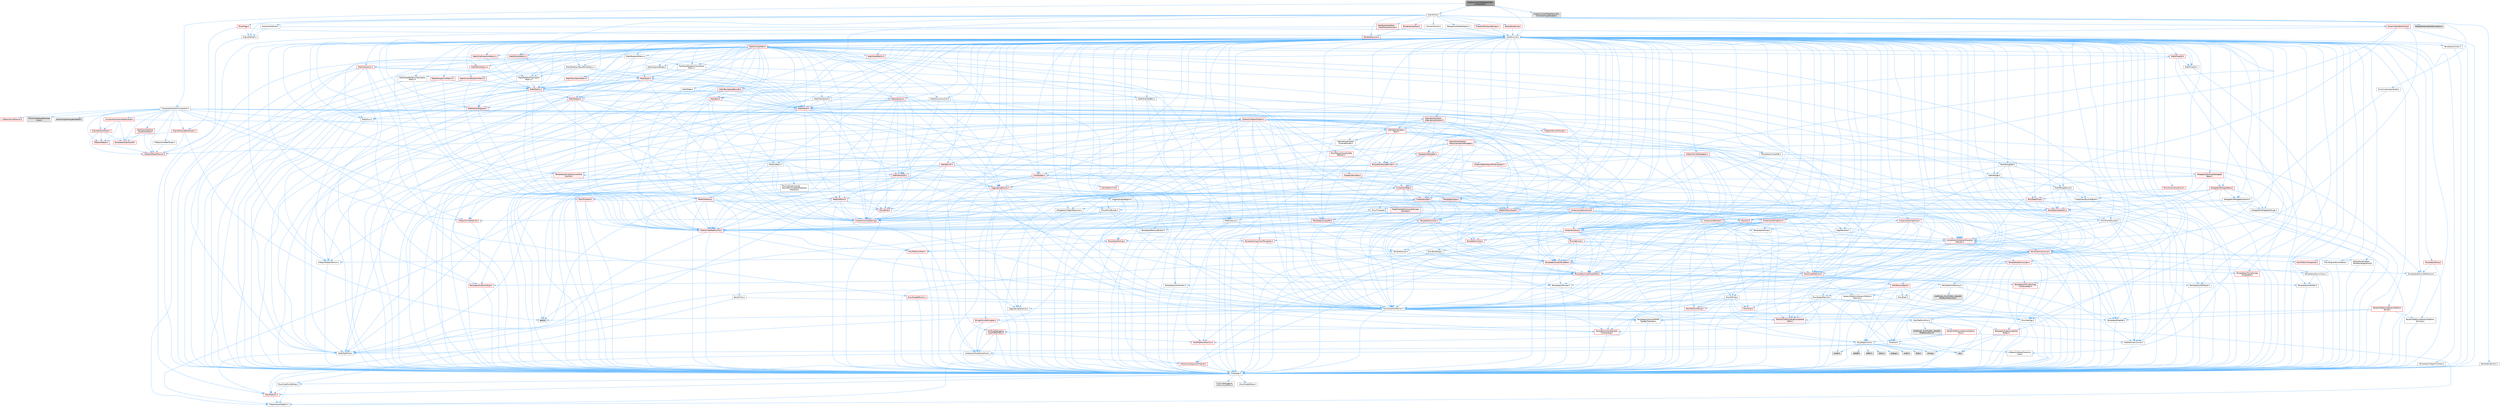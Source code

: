 digraph "DisplayClusterStageGeometryComponent.h"
{
 // INTERACTIVE_SVG=YES
 // LATEX_PDF_SIZE
  bgcolor="transparent";
  edge [fontname=Helvetica,fontsize=10,labelfontname=Helvetica,labelfontsize=10];
  node [fontname=Helvetica,fontsize=10,shape=box,height=0.2,width=0.4];
  Node1 [id="Node000001",label="DisplayClusterStageGeometry\lComponent.h",height=0.2,width=0.4,color="gray40", fillcolor="grey60", style="filled", fontcolor="black",tooltip=" "];
  Node1 -> Node2 [id="edge1_Node000001_Node000002",color="steelblue1",style="solid",tooltip=" "];
  Node2 [id="Node000002",label="CoreMinimal.h",height=0.2,width=0.4,color="grey40", fillcolor="white", style="filled",URL="$d7/d67/CoreMinimal_8h.html",tooltip=" "];
  Node2 -> Node3 [id="edge2_Node000002_Node000003",color="steelblue1",style="solid",tooltip=" "];
  Node3 [id="Node000003",label="CoreTypes.h",height=0.2,width=0.4,color="grey40", fillcolor="white", style="filled",URL="$dc/dec/CoreTypes_8h.html",tooltip=" "];
  Node3 -> Node4 [id="edge3_Node000003_Node000004",color="steelblue1",style="solid",tooltip=" "];
  Node4 [id="Node000004",label="HAL/Platform.h",height=0.2,width=0.4,color="red", fillcolor="#FFF0F0", style="filled",URL="$d9/dd0/Platform_8h.html",tooltip=" "];
  Node4 -> Node8 [id="edge4_Node000004_Node000008",color="steelblue1",style="solid",tooltip=" "];
  Node8 [id="Node000008",label="PreprocessorHelpers.h",height=0.2,width=0.4,color="grey40", fillcolor="white", style="filled",URL="$db/ddb/PreprocessorHelpers_8h.html",tooltip=" "];
  Node3 -> Node14 [id="edge5_Node000003_Node000014",color="steelblue1",style="solid",tooltip=" "];
  Node14 [id="Node000014",label="ProfilingDebugging\l/UMemoryDefines.h",height=0.2,width=0.4,color="grey40", fillcolor="white", style="filled",URL="$d2/da2/UMemoryDefines_8h.html",tooltip=" "];
  Node3 -> Node15 [id="edge6_Node000003_Node000015",color="steelblue1",style="solid",tooltip=" "];
  Node15 [id="Node000015",label="Misc/CoreMiscDefines.h",height=0.2,width=0.4,color="grey40", fillcolor="white", style="filled",URL="$da/d38/CoreMiscDefines_8h.html",tooltip=" "];
  Node15 -> Node4 [id="edge7_Node000015_Node000004",color="steelblue1",style="solid",tooltip=" "];
  Node15 -> Node8 [id="edge8_Node000015_Node000008",color="steelblue1",style="solid",tooltip=" "];
  Node3 -> Node16 [id="edge9_Node000003_Node000016",color="steelblue1",style="solid",tooltip=" "];
  Node16 [id="Node000016",label="Misc/CoreDefines.h",height=0.2,width=0.4,color="grey40", fillcolor="white", style="filled",URL="$d3/dd2/CoreDefines_8h.html",tooltip=" "];
  Node2 -> Node17 [id="edge10_Node000002_Node000017",color="steelblue1",style="solid",tooltip=" "];
  Node17 [id="Node000017",label="CoreFwd.h",height=0.2,width=0.4,color="grey40", fillcolor="white", style="filled",URL="$d1/d1e/CoreFwd_8h.html",tooltip=" "];
  Node17 -> Node3 [id="edge11_Node000017_Node000003",color="steelblue1",style="solid",tooltip=" "];
  Node17 -> Node18 [id="edge12_Node000017_Node000018",color="steelblue1",style="solid",tooltip=" "];
  Node18 [id="Node000018",label="Containers/ContainersFwd.h",height=0.2,width=0.4,color="grey40", fillcolor="white", style="filled",URL="$d4/d0a/ContainersFwd_8h.html",tooltip=" "];
  Node18 -> Node4 [id="edge13_Node000018_Node000004",color="steelblue1",style="solid",tooltip=" "];
  Node18 -> Node3 [id="edge14_Node000018_Node000003",color="steelblue1",style="solid",tooltip=" "];
  Node18 -> Node19 [id="edge15_Node000018_Node000019",color="steelblue1",style="solid",tooltip=" "];
  Node19 [id="Node000019",label="Traits/IsContiguousContainer.h",height=0.2,width=0.4,color="red", fillcolor="#FFF0F0", style="filled",URL="$d5/d3c/IsContiguousContainer_8h.html",tooltip=" "];
  Node19 -> Node3 [id="edge16_Node000019_Node000003",color="steelblue1",style="solid",tooltip=" "];
  Node17 -> Node22 [id="edge17_Node000017_Node000022",color="steelblue1",style="solid",tooltip=" "];
  Node22 [id="Node000022",label="Math/MathFwd.h",height=0.2,width=0.4,color="grey40", fillcolor="white", style="filled",URL="$d2/d10/MathFwd_8h.html",tooltip=" "];
  Node22 -> Node4 [id="edge18_Node000022_Node000004",color="steelblue1",style="solid",tooltip=" "];
  Node17 -> Node23 [id="edge19_Node000017_Node000023",color="steelblue1",style="solid",tooltip=" "];
  Node23 [id="Node000023",label="UObject/UObjectHierarchy\lFwd.h",height=0.2,width=0.4,color="grey40", fillcolor="white", style="filled",URL="$d3/d13/UObjectHierarchyFwd_8h.html",tooltip=" "];
  Node2 -> Node23 [id="edge20_Node000002_Node000023",color="steelblue1",style="solid",tooltip=" "];
  Node2 -> Node18 [id="edge21_Node000002_Node000018",color="steelblue1",style="solid",tooltip=" "];
  Node2 -> Node24 [id="edge22_Node000002_Node000024",color="steelblue1",style="solid",tooltip=" "];
  Node24 [id="Node000024",label="Misc/VarArgs.h",height=0.2,width=0.4,color="grey40", fillcolor="white", style="filled",URL="$d5/d6f/VarArgs_8h.html",tooltip=" "];
  Node24 -> Node3 [id="edge23_Node000024_Node000003",color="steelblue1",style="solid",tooltip=" "];
  Node2 -> Node25 [id="edge24_Node000002_Node000025",color="steelblue1",style="solid",tooltip=" "];
  Node25 [id="Node000025",label="Logging/LogVerbosity.h",height=0.2,width=0.4,color="grey40", fillcolor="white", style="filled",URL="$d2/d8f/LogVerbosity_8h.html",tooltip=" "];
  Node25 -> Node3 [id="edge25_Node000025_Node000003",color="steelblue1",style="solid",tooltip=" "];
  Node2 -> Node26 [id="edge26_Node000002_Node000026",color="steelblue1",style="solid",tooltip=" "];
  Node26 [id="Node000026",label="Misc/OutputDevice.h",height=0.2,width=0.4,color="grey40", fillcolor="white", style="filled",URL="$d7/d32/OutputDevice_8h.html",tooltip=" "];
  Node26 -> Node17 [id="edge27_Node000026_Node000017",color="steelblue1",style="solid",tooltip=" "];
  Node26 -> Node3 [id="edge28_Node000026_Node000003",color="steelblue1",style="solid",tooltip=" "];
  Node26 -> Node25 [id="edge29_Node000026_Node000025",color="steelblue1",style="solid",tooltip=" "];
  Node26 -> Node24 [id="edge30_Node000026_Node000024",color="steelblue1",style="solid",tooltip=" "];
  Node26 -> Node27 [id="edge31_Node000026_Node000027",color="steelblue1",style="solid",tooltip=" "];
  Node27 [id="Node000027",label="Templates/IsArrayOrRefOf\lTypeByPredicate.h",height=0.2,width=0.4,color="grey40", fillcolor="white", style="filled",URL="$d6/da1/IsArrayOrRefOfTypeByPredicate_8h.html",tooltip=" "];
  Node27 -> Node3 [id="edge32_Node000027_Node000003",color="steelblue1",style="solid",tooltip=" "];
  Node26 -> Node28 [id="edge33_Node000026_Node000028",color="steelblue1",style="solid",tooltip=" "];
  Node28 [id="Node000028",label="Templates/IsValidVariadic\lFunctionArg.h",height=0.2,width=0.4,color="red", fillcolor="#FFF0F0", style="filled",URL="$d0/dc8/IsValidVariadicFunctionArg_8h.html",tooltip=" "];
  Node28 -> Node3 [id="edge34_Node000028_Node000003",color="steelblue1",style="solid",tooltip=" "];
  Node26 -> Node30 [id="edge35_Node000026_Node000030",color="steelblue1",style="solid",tooltip=" "];
  Node30 [id="Node000030",label="Traits/IsCharEncodingCompatible\lWith.h",height=0.2,width=0.4,color="red", fillcolor="#FFF0F0", style="filled",URL="$df/dd1/IsCharEncodingCompatibleWith_8h.html",tooltip=" "];
  Node2 -> Node32 [id="edge36_Node000002_Node000032",color="steelblue1",style="solid",tooltip=" "];
  Node32 [id="Node000032",label="HAL/PlatformCrt.h",height=0.2,width=0.4,color="grey40", fillcolor="white", style="filled",URL="$d8/d75/PlatformCrt_8h.html",tooltip=" "];
  Node32 -> Node33 [id="edge37_Node000032_Node000033",color="steelblue1",style="solid",tooltip=" "];
  Node33 [id="Node000033",label="new",height=0.2,width=0.4,color="grey60", fillcolor="#E0E0E0", style="filled",tooltip=" "];
  Node32 -> Node34 [id="edge38_Node000032_Node000034",color="steelblue1",style="solid",tooltip=" "];
  Node34 [id="Node000034",label="wchar.h",height=0.2,width=0.4,color="grey60", fillcolor="#E0E0E0", style="filled",tooltip=" "];
  Node32 -> Node35 [id="edge39_Node000032_Node000035",color="steelblue1",style="solid",tooltip=" "];
  Node35 [id="Node000035",label="stddef.h",height=0.2,width=0.4,color="grey60", fillcolor="#E0E0E0", style="filled",tooltip=" "];
  Node32 -> Node36 [id="edge40_Node000032_Node000036",color="steelblue1",style="solid",tooltip=" "];
  Node36 [id="Node000036",label="stdlib.h",height=0.2,width=0.4,color="grey60", fillcolor="#E0E0E0", style="filled",tooltip=" "];
  Node32 -> Node37 [id="edge41_Node000032_Node000037",color="steelblue1",style="solid",tooltip=" "];
  Node37 [id="Node000037",label="stdio.h",height=0.2,width=0.4,color="grey60", fillcolor="#E0E0E0", style="filled",tooltip=" "];
  Node32 -> Node38 [id="edge42_Node000032_Node000038",color="steelblue1",style="solid",tooltip=" "];
  Node38 [id="Node000038",label="stdarg.h",height=0.2,width=0.4,color="grey60", fillcolor="#E0E0E0", style="filled",tooltip=" "];
  Node32 -> Node39 [id="edge43_Node000032_Node000039",color="steelblue1",style="solid",tooltip=" "];
  Node39 [id="Node000039",label="math.h",height=0.2,width=0.4,color="grey60", fillcolor="#E0E0E0", style="filled",tooltip=" "];
  Node32 -> Node40 [id="edge44_Node000032_Node000040",color="steelblue1",style="solid",tooltip=" "];
  Node40 [id="Node000040",label="float.h",height=0.2,width=0.4,color="grey60", fillcolor="#E0E0E0", style="filled",tooltip=" "];
  Node32 -> Node41 [id="edge45_Node000032_Node000041",color="steelblue1",style="solid",tooltip=" "];
  Node41 [id="Node000041",label="string.h",height=0.2,width=0.4,color="grey60", fillcolor="#E0E0E0", style="filled",tooltip=" "];
  Node2 -> Node42 [id="edge46_Node000002_Node000042",color="steelblue1",style="solid",tooltip=" "];
  Node42 [id="Node000042",label="HAL/PlatformMisc.h",height=0.2,width=0.4,color="grey40", fillcolor="white", style="filled",URL="$d0/df5/PlatformMisc_8h.html",tooltip=" "];
  Node42 -> Node3 [id="edge47_Node000042_Node000003",color="steelblue1",style="solid",tooltip=" "];
  Node42 -> Node43 [id="edge48_Node000042_Node000043",color="steelblue1",style="solid",tooltip=" "];
  Node43 [id="Node000043",label="GenericPlatform/GenericPlatform\lMisc.h",height=0.2,width=0.4,color="red", fillcolor="#FFF0F0", style="filled",URL="$db/d9a/GenericPlatformMisc_8h.html",tooltip=" "];
  Node43 -> Node17 [id="edge49_Node000043_Node000017",color="steelblue1",style="solid",tooltip=" "];
  Node43 -> Node3 [id="edge50_Node000043_Node000003",color="steelblue1",style="solid",tooltip=" "];
  Node43 -> Node32 [id="edge51_Node000043_Node000032",color="steelblue1",style="solid",tooltip=" "];
  Node43 -> Node47 [id="edge52_Node000043_Node000047",color="steelblue1",style="solid",tooltip=" "];
  Node47 [id="Node000047",label="Math/NumericLimits.h",height=0.2,width=0.4,color="grey40", fillcolor="white", style="filled",URL="$df/d1b/NumericLimits_8h.html",tooltip=" "];
  Node47 -> Node3 [id="edge53_Node000047_Node000003",color="steelblue1",style="solid",tooltip=" "];
  Node42 -> Node52 [id="edge54_Node000042_Node000052",color="steelblue1",style="solid",tooltip=" "];
  Node52 [id="Node000052",label="COMPILED_PLATFORM_HEADER\l(PlatformMisc.h)",height=0.2,width=0.4,color="grey60", fillcolor="#E0E0E0", style="filled",tooltip=" "];
  Node42 -> Node53 [id="edge55_Node000042_Node000053",color="steelblue1",style="solid",tooltip=" "];
  Node53 [id="Node000053",label="ProfilingDebugging\l/CpuProfilerTrace.h",height=0.2,width=0.4,color="red", fillcolor="#FFF0F0", style="filled",URL="$da/dcb/CpuProfilerTrace_8h.html",tooltip=" "];
  Node53 -> Node3 [id="edge56_Node000053_Node000003",color="steelblue1",style="solid",tooltip=" "];
  Node53 -> Node18 [id="edge57_Node000053_Node000018",color="steelblue1",style="solid",tooltip=" "];
  Node53 -> Node54 [id="edge58_Node000053_Node000054",color="steelblue1",style="solid",tooltip=" "];
  Node54 [id="Node000054",label="HAL/PlatformAtomics.h",height=0.2,width=0.4,color="red", fillcolor="#FFF0F0", style="filled",URL="$d3/d36/PlatformAtomics_8h.html",tooltip=" "];
  Node54 -> Node3 [id="edge59_Node000054_Node000003",color="steelblue1",style="solid",tooltip=" "];
  Node53 -> Node8 [id="edge60_Node000053_Node000008",color="steelblue1",style="solid",tooltip=" "];
  Node2 -> Node61 [id="edge61_Node000002_Node000061",color="steelblue1",style="solid",tooltip=" "];
  Node61 [id="Node000061",label="Misc/AssertionMacros.h",height=0.2,width=0.4,color="grey40", fillcolor="white", style="filled",URL="$d0/dfa/AssertionMacros_8h.html",tooltip=" "];
  Node61 -> Node3 [id="edge62_Node000061_Node000003",color="steelblue1",style="solid",tooltip=" "];
  Node61 -> Node4 [id="edge63_Node000061_Node000004",color="steelblue1",style="solid",tooltip=" "];
  Node61 -> Node42 [id="edge64_Node000061_Node000042",color="steelblue1",style="solid",tooltip=" "];
  Node61 -> Node8 [id="edge65_Node000061_Node000008",color="steelblue1",style="solid",tooltip=" "];
  Node61 -> Node62 [id="edge66_Node000061_Node000062",color="steelblue1",style="solid",tooltip=" "];
  Node62 [id="Node000062",label="Templates/EnableIf.h",height=0.2,width=0.4,color="grey40", fillcolor="white", style="filled",URL="$d7/d60/EnableIf_8h.html",tooltip=" "];
  Node62 -> Node3 [id="edge67_Node000062_Node000003",color="steelblue1",style="solid",tooltip=" "];
  Node61 -> Node27 [id="edge68_Node000061_Node000027",color="steelblue1",style="solid",tooltip=" "];
  Node61 -> Node28 [id="edge69_Node000061_Node000028",color="steelblue1",style="solid",tooltip=" "];
  Node61 -> Node30 [id="edge70_Node000061_Node000030",color="steelblue1",style="solid",tooltip=" "];
  Node61 -> Node24 [id="edge71_Node000061_Node000024",color="steelblue1",style="solid",tooltip=" "];
  Node61 -> Node63 [id="edge72_Node000061_Node000063",color="steelblue1",style="solid",tooltip=" "];
  Node63 [id="Node000063",label="String/FormatStringSan.h",height=0.2,width=0.4,color="red", fillcolor="#FFF0F0", style="filled",URL="$d3/d8b/FormatStringSan_8h.html",tooltip=" "];
  Node63 -> Node3 [id="edge73_Node000063_Node000003",color="steelblue1",style="solid",tooltip=" "];
  Node63 -> Node28 [id="edge74_Node000063_Node000028",color="steelblue1",style="solid",tooltip=" "];
  Node63 -> Node18 [id="edge75_Node000063_Node000018",color="steelblue1",style="solid",tooltip=" "];
  Node61 -> Node69 [id="edge76_Node000061_Node000069",color="steelblue1",style="solid",tooltip=" "];
  Node69 [id="Node000069",label="atomic",height=0.2,width=0.4,color="grey60", fillcolor="#E0E0E0", style="filled",tooltip=" "];
  Node2 -> Node70 [id="edge77_Node000002_Node000070",color="steelblue1",style="solid",tooltip=" "];
  Node70 [id="Node000070",label="Templates/IsPointer.h",height=0.2,width=0.4,color="grey40", fillcolor="white", style="filled",URL="$d7/d05/IsPointer_8h.html",tooltip=" "];
  Node70 -> Node3 [id="edge78_Node000070_Node000003",color="steelblue1",style="solid",tooltip=" "];
  Node2 -> Node71 [id="edge79_Node000002_Node000071",color="steelblue1",style="solid",tooltip=" "];
  Node71 [id="Node000071",label="HAL/PlatformMemory.h",height=0.2,width=0.4,color="grey40", fillcolor="white", style="filled",URL="$de/d68/PlatformMemory_8h.html",tooltip=" "];
  Node71 -> Node3 [id="edge80_Node000071_Node000003",color="steelblue1",style="solid",tooltip=" "];
  Node71 -> Node72 [id="edge81_Node000071_Node000072",color="steelblue1",style="solid",tooltip=" "];
  Node72 [id="Node000072",label="GenericPlatform/GenericPlatform\lMemory.h",height=0.2,width=0.4,color="grey40", fillcolor="white", style="filled",URL="$dd/d22/GenericPlatformMemory_8h.html",tooltip=" "];
  Node72 -> Node17 [id="edge82_Node000072_Node000017",color="steelblue1",style="solid",tooltip=" "];
  Node72 -> Node3 [id="edge83_Node000072_Node000003",color="steelblue1",style="solid",tooltip=" "];
  Node72 -> Node73 [id="edge84_Node000072_Node000073",color="steelblue1",style="solid",tooltip=" "];
  Node73 [id="Node000073",label="HAL/PlatformString.h",height=0.2,width=0.4,color="red", fillcolor="#FFF0F0", style="filled",URL="$db/db5/PlatformString_8h.html",tooltip=" "];
  Node73 -> Node3 [id="edge85_Node000073_Node000003",color="steelblue1",style="solid",tooltip=" "];
  Node72 -> Node41 [id="edge86_Node000072_Node000041",color="steelblue1",style="solid",tooltip=" "];
  Node72 -> Node34 [id="edge87_Node000072_Node000034",color="steelblue1",style="solid",tooltip=" "];
  Node71 -> Node75 [id="edge88_Node000071_Node000075",color="steelblue1",style="solid",tooltip=" "];
  Node75 [id="Node000075",label="COMPILED_PLATFORM_HEADER\l(PlatformMemory.h)",height=0.2,width=0.4,color="grey60", fillcolor="#E0E0E0", style="filled",tooltip=" "];
  Node2 -> Node54 [id="edge89_Node000002_Node000054",color="steelblue1",style="solid",tooltip=" "];
  Node2 -> Node76 [id="edge90_Node000002_Node000076",color="steelblue1",style="solid",tooltip=" "];
  Node76 [id="Node000076",label="Misc/Exec.h",height=0.2,width=0.4,color="grey40", fillcolor="white", style="filled",URL="$de/ddb/Exec_8h.html",tooltip=" "];
  Node76 -> Node3 [id="edge91_Node000076_Node000003",color="steelblue1",style="solid",tooltip=" "];
  Node76 -> Node61 [id="edge92_Node000076_Node000061",color="steelblue1",style="solid",tooltip=" "];
  Node2 -> Node77 [id="edge93_Node000002_Node000077",color="steelblue1",style="solid",tooltip=" "];
  Node77 [id="Node000077",label="HAL/MemoryBase.h",height=0.2,width=0.4,color="red", fillcolor="#FFF0F0", style="filled",URL="$d6/d9f/MemoryBase_8h.html",tooltip=" "];
  Node77 -> Node3 [id="edge94_Node000077_Node000003",color="steelblue1",style="solid",tooltip=" "];
  Node77 -> Node54 [id="edge95_Node000077_Node000054",color="steelblue1",style="solid",tooltip=" "];
  Node77 -> Node32 [id="edge96_Node000077_Node000032",color="steelblue1",style="solid",tooltip=" "];
  Node77 -> Node76 [id="edge97_Node000077_Node000076",color="steelblue1",style="solid",tooltip=" "];
  Node77 -> Node26 [id="edge98_Node000077_Node000026",color="steelblue1",style="solid",tooltip=" "];
  Node2 -> Node87 [id="edge99_Node000002_Node000087",color="steelblue1",style="solid",tooltip=" "];
  Node87 [id="Node000087",label="HAL/UnrealMemory.h",height=0.2,width=0.4,color="red", fillcolor="#FFF0F0", style="filled",URL="$d9/d96/UnrealMemory_8h.html",tooltip=" "];
  Node87 -> Node3 [id="edge100_Node000087_Node000003",color="steelblue1",style="solid",tooltip=" "];
  Node87 -> Node72 [id="edge101_Node000087_Node000072",color="steelblue1",style="solid",tooltip=" "];
  Node87 -> Node77 [id="edge102_Node000087_Node000077",color="steelblue1",style="solid",tooltip=" "];
  Node87 -> Node71 [id="edge103_Node000087_Node000071",color="steelblue1",style="solid",tooltip=" "];
  Node87 -> Node70 [id="edge104_Node000087_Node000070",color="steelblue1",style="solid",tooltip=" "];
  Node2 -> Node89 [id="edge105_Node000002_Node000089",color="steelblue1",style="solid",tooltip=" "];
  Node89 [id="Node000089",label="Templates/IsArithmetic.h",height=0.2,width=0.4,color="grey40", fillcolor="white", style="filled",URL="$d2/d5d/IsArithmetic_8h.html",tooltip=" "];
  Node89 -> Node3 [id="edge106_Node000089_Node000003",color="steelblue1",style="solid",tooltip=" "];
  Node2 -> Node83 [id="edge107_Node000002_Node000083",color="steelblue1",style="solid",tooltip=" "];
  Node83 [id="Node000083",label="Templates/AndOrNot.h",height=0.2,width=0.4,color="grey40", fillcolor="white", style="filled",URL="$db/d0a/AndOrNot_8h.html",tooltip=" "];
  Node83 -> Node3 [id="edge108_Node000083_Node000003",color="steelblue1",style="solid",tooltip=" "];
  Node2 -> Node90 [id="edge109_Node000002_Node000090",color="steelblue1",style="solid",tooltip=" "];
  Node90 [id="Node000090",label="Templates/IsPODType.h",height=0.2,width=0.4,color="grey40", fillcolor="white", style="filled",URL="$d7/db1/IsPODType_8h.html",tooltip=" "];
  Node90 -> Node3 [id="edge110_Node000090_Node000003",color="steelblue1",style="solid",tooltip=" "];
  Node2 -> Node91 [id="edge111_Node000002_Node000091",color="steelblue1",style="solid",tooltip=" "];
  Node91 [id="Node000091",label="Templates/IsUECoreType.h",height=0.2,width=0.4,color="red", fillcolor="#FFF0F0", style="filled",URL="$d1/db8/IsUECoreType_8h.html",tooltip=" "];
  Node91 -> Node3 [id="edge112_Node000091_Node000003",color="steelblue1",style="solid",tooltip=" "];
  Node2 -> Node84 [id="edge113_Node000002_Node000084",color="steelblue1",style="solid",tooltip=" "];
  Node84 [id="Node000084",label="Templates/IsTriviallyCopy\lConstructible.h",height=0.2,width=0.4,color="red", fillcolor="#FFF0F0", style="filled",URL="$d3/d78/IsTriviallyCopyConstructible_8h.html",tooltip=" "];
  Node84 -> Node3 [id="edge114_Node000084_Node000003",color="steelblue1",style="solid",tooltip=" "];
  Node2 -> Node92 [id="edge115_Node000002_Node000092",color="steelblue1",style="solid",tooltip=" "];
  Node92 [id="Node000092",label="Templates/UnrealTypeTraits.h",height=0.2,width=0.4,color="red", fillcolor="#FFF0F0", style="filled",URL="$d2/d2d/UnrealTypeTraits_8h.html",tooltip=" "];
  Node92 -> Node3 [id="edge116_Node000092_Node000003",color="steelblue1",style="solid",tooltip=" "];
  Node92 -> Node70 [id="edge117_Node000092_Node000070",color="steelblue1",style="solid",tooltip=" "];
  Node92 -> Node61 [id="edge118_Node000092_Node000061",color="steelblue1",style="solid",tooltip=" "];
  Node92 -> Node83 [id="edge119_Node000092_Node000083",color="steelblue1",style="solid",tooltip=" "];
  Node92 -> Node62 [id="edge120_Node000092_Node000062",color="steelblue1",style="solid",tooltip=" "];
  Node92 -> Node89 [id="edge121_Node000092_Node000089",color="steelblue1",style="solid",tooltip=" "];
  Node92 -> Node90 [id="edge122_Node000092_Node000090",color="steelblue1",style="solid",tooltip=" "];
  Node92 -> Node91 [id="edge123_Node000092_Node000091",color="steelblue1",style="solid",tooltip=" "];
  Node92 -> Node84 [id="edge124_Node000092_Node000084",color="steelblue1",style="solid",tooltip=" "];
  Node2 -> Node62 [id="edge125_Node000002_Node000062",color="steelblue1",style="solid",tooltip=" "];
  Node2 -> Node94 [id="edge126_Node000002_Node000094",color="steelblue1",style="solid",tooltip=" "];
  Node94 [id="Node000094",label="Templates/RemoveReference.h",height=0.2,width=0.4,color="grey40", fillcolor="white", style="filled",URL="$da/dbe/RemoveReference_8h.html",tooltip=" "];
  Node94 -> Node3 [id="edge127_Node000094_Node000003",color="steelblue1",style="solid",tooltip=" "];
  Node2 -> Node95 [id="edge128_Node000002_Node000095",color="steelblue1",style="solid",tooltip=" "];
  Node95 [id="Node000095",label="Templates/IntegralConstant.h",height=0.2,width=0.4,color="grey40", fillcolor="white", style="filled",URL="$db/d1b/IntegralConstant_8h.html",tooltip=" "];
  Node95 -> Node3 [id="edge129_Node000095_Node000003",color="steelblue1",style="solid",tooltip=" "];
  Node2 -> Node96 [id="edge130_Node000002_Node000096",color="steelblue1",style="solid",tooltip=" "];
  Node96 [id="Node000096",label="Templates/IsClass.h",height=0.2,width=0.4,color="grey40", fillcolor="white", style="filled",URL="$db/dcb/IsClass_8h.html",tooltip=" "];
  Node96 -> Node3 [id="edge131_Node000096_Node000003",color="steelblue1",style="solid",tooltip=" "];
  Node2 -> Node97 [id="edge132_Node000002_Node000097",color="steelblue1",style="solid",tooltip=" "];
  Node97 [id="Node000097",label="Templates/TypeCompatible\lBytes.h",height=0.2,width=0.4,color="red", fillcolor="#FFF0F0", style="filled",URL="$df/d0a/TypeCompatibleBytes_8h.html",tooltip=" "];
  Node97 -> Node3 [id="edge133_Node000097_Node000003",color="steelblue1",style="solid",tooltip=" "];
  Node97 -> Node41 [id="edge134_Node000097_Node000041",color="steelblue1",style="solid",tooltip=" "];
  Node97 -> Node33 [id="edge135_Node000097_Node000033",color="steelblue1",style="solid",tooltip=" "];
  Node2 -> Node19 [id="edge136_Node000002_Node000019",color="steelblue1",style="solid",tooltip=" "];
  Node2 -> Node98 [id="edge137_Node000002_Node000098",color="steelblue1",style="solid",tooltip=" "];
  Node98 [id="Node000098",label="Templates/UnrealTemplate.h",height=0.2,width=0.4,color="red", fillcolor="#FFF0F0", style="filled",URL="$d4/d24/UnrealTemplate_8h.html",tooltip=" "];
  Node98 -> Node3 [id="edge138_Node000098_Node000003",color="steelblue1",style="solid",tooltip=" "];
  Node98 -> Node70 [id="edge139_Node000098_Node000070",color="steelblue1",style="solid",tooltip=" "];
  Node98 -> Node87 [id="edge140_Node000098_Node000087",color="steelblue1",style="solid",tooltip=" "];
  Node98 -> Node92 [id="edge141_Node000098_Node000092",color="steelblue1",style="solid",tooltip=" "];
  Node98 -> Node94 [id="edge142_Node000098_Node000094",color="steelblue1",style="solid",tooltip=" "];
  Node98 -> Node97 [id="edge143_Node000098_Node000097",color="steelblue1",style="solid",tooltip=" "];
  Node98 -> Node19 [id="edge144_Node000098_Node000019",color="steelblue1",style="solid",tooltip=" "];
  Node2 -> Node47 [id="edge145_Node000002_Node000047",color="steelblue1",style="solid",tooltip=" "];
  Node2 -> Node102 [id="edge146_Node000002_Node000102",color="steelblue1",style="solid",tooltip=" "];
  Node102 [id="Node000102",label="HAL/PlatformMath.h",height=0.2,width=0.4,color="red", fillcolor="#FFF0F0", style="filled",URL="$dc/d53/PlatformMath_8h.html",tooltip=" "];
  Node102 -> Node3 [id="edge147_Node000102_Node000003",color="steelblue1",style="solid",tooltip=" "];
  Node2 -> Node85 [id="edge148_Node000002_Node000085",color="steelblue1",style="solid",tooltip=" "];
  Node85 [id="Node000085",label="Templates/IsTriviallyCopy\lAssignable.h",height=0.2,width=0.4,color="red", fillcolor="#FFF0F0", style="filled",URL="$d2/df2/IsTriviallyCopyAssignable_8h.html",tooltip=" "];
  Node85 -> Node3 [id="edge149_Node000085_Node000003",color="steelblue1",style="solid",tooltip=" "];
  Node2 -> Node110 [id="edge150_Node000002_Node000110",color="steelblue1",style="solid",tooltip=" "];
  Node110 [id="Node000110",label="Templates/MemoryOps.h",height=0.2,width=0.4,color="red", fillcolor="#FFF0F0", style="filled",URL="$db/dea/MemoryOps_8h.html",tooltip=" "];
  Node110 -> Node3 [id="edge151_Node000110_Node000003",color="steelblue1",style="solid",tooltip=" "];
  Node110 -> Node87 [id="edge152_Node000110_Node000087",color="steelblue1",style="solid",tooltip=" "];
  Node110 -> Node85 [id="edge153_Node000110_Node000085",color="steelblue1",style="solid",tooltip=" "];
  Node110 -> Node84 [id="edge154_Node000110_Node000084",color="steelblue1",style="solid",tooltip=" "];
  Node110 -> Node92 [id="edge155_Node000110_Node000092",color="steelblue1",style="solid",tooltip=" "];
  Node110 -> Node33 [id="edge156_Node000110_Node000033",color="steelblue1",style="solid",tooltip=" "];
  Node2 -> Node111 [id="edge157_Node000002_Node000111",color="steelblue1",style="solid",tooltip=" "];
  Node111 [id="Node000111",label="Containers/ContainerAllocation\lPolicies.h",height=0.2,width=0.4,color="red", fillcolor="#FFF0F0", style="filled",URL="$d7/dff/ContainerAllocationPolicies_8h.html",tooltip=" "];
  Node111 -> Node3 [id="edge158_Node000111_Node000003",color="steelblue1",style="solid",tooltip=" "];
  Node111 -> Node111 [id="edge159_Node000111_Node000111",color="steelblue1",style="solid",tooltip=" "];
  Node111 -> Node102 [id="edge160_Node000111_Node000102",color="steelblue1",style="solid",tooltip=" "];
  Node111 -> Node87 [id="edge161_Node000111_Node000087",color="steelblue1",style="solid",tooltip=" "];
  Node111 -> Node47 [id="edge162_Node000111_Node000047",color="steelblue1",style="solid",tooltip=" "];
  Node111 -> Node61 [id="edge163_Node000111_Node000061",color="steelblue1",style="solid",tooltip=" "];
  Node111 -> Node110 [id="edge164_Node000111_Node000110",color="steelblue1",style="solid",tooltip=" "];
  Node111 -> Node97 [id="edge165_Node000111_Node000097",color="steelblue1",style="solid",tooltip=" "];
  Node2 -> Node114 [id="edge166_Node000002_Node000114",color="steelblue1",style="solid",tooltip=" "];
  Node114 [id="Node000114",label="Templates/IsEnumClass.h",height=0.2,width=0.4,color="grey40", fillcolor="white", style="filled",URL="$d7/d15/IsEnumClass_8h.html",tooltip=" "];
  Node114 -> Node3 [id="edge167_Node000114_Node000003",color="steelblue1",style="solid",tooltip=" "];
  Node114 -> Node83 [id="edge168_Node000114_Node000083",color="steelblue1",style="solid",tooltip=" "];
  Node2 -> Node115 [id="edge169_Node000002_Node000115",color="steelblue1",style="solid",tooltip=" "];
  Node115 [id="Node000115",label="HAL/PlatformProperties.h",height=0.2,width=0.4,color="red", fillcolor="#FFF0F0", style="filled",URL="$d9/db0/PlatformProperties_8h.html",tooltip=" "];
  Node115 -> Node3 [id="edge170_Node000115_Node000003",color="steelblue1",style="solid",tooltip=" "];
  Node2 -> Node118 [id="edge171_Node000002_Node000118",color="steelblue1",style="solid",tooltip=" "];
  Node118 [id="Node000118",label="Misc/EngineVersionBase.h",height=0.2,width=0.4,color="grey40", fillcolor="white", style="filled",URL="$d5/d2b/EngineVersionBase_8h.html",tooltip=" "];
  Node118 -> Node3 [id="edge172_Node000118_Node000003",color="steelblue1",style="solid",tooltip=" "];
  Node2 -> Node119 [id="edge173_Node000002_Node000119",color="steelblue1",style="solid",tooltip=" "];
  Node119 [id="Node000119",label="Internationalization\l/TextNamespaceFwd.h",height=0.2,width=0.4,color="grey40", fillcolor="white", style="filled",URL="$d8/d97/TextNamespaceFwd_8h.html",tooltip=" "];
  Node119 -> Node3 [id="edge174_Node000119_Node000003",color="steelblue1",style="solid",tooltip=" "];
  Node2 -> Node120 [id="edge175_Node000002_Node000120",color="steelblue1",style="solid",tooltip=" "];
  Node120 [id="Node000120",label="Serialization/Archive.h",height=0.2,width=0.4,color="red", fillcolor="#FFF0F0", style="filled",URL="$d7/d3b/Archive_8h.html",tooltip=" "];
  Node120 -> Node17 [id="edge176_Node000120_Node000017",color="steelblue1",style="solid",tooltip=" "];
  Node120 -> Node3 [id="edge177_Node000120_Node000003",color="steelblue1",style="solid",tooltip=" "];
  Node120 -> Node115 [id="edge178_Node000120_Node000115",color="steelblue1",style="solid",tooltip=" "];
  Node120 -> Node119 [id="edge179_Node000120_Node000119",color="steelblue1",style="solid",tooltip=" "];
  Node120 -> Node22 [id="edge180_Node000120_Node000022",color="steelblue1",style="solid",tooltip=" "];
  Node120 -> Node61 [id="edge181_Node000120_Node000061",color="steelblue1",style="solid",tooltip=" "];
  Node120 -> Node118 [id="edge182_Node000120_Node000118",color="steelblue1",style="solid",tooltip=" "];
  Node120 -> Node24 [id="edge183_Node000120_Node000024",color="steelblue1",style="solid",tooltip=" "];
  Node120 -> Node62 [id="edge184_Node000120_Node000062",color="steelblue1",style="solid",tooltip=" "];
  Node120 -> Node27 [id="edge185_Node000120_Node000027",color="steelblue1",style="solid",tooltip=" "];
  Node120 -> Node114 [id="edge186_Node000120_Node000114",color="steelblue1",style="solid",tooltip=" "];
  Node120 -> Node28 [id="edge187_Node000120_Node000028",color="steelblue1",style="solid",tooltip=" "];
  Node120 -> Node98 [id="edge188_Node000120_Node000098",color="steelblue1",style="solid",tooltip=" "];
  Node120 -> Node30 [id="edge189_Node000120_Node000030",color="steelblue1",style="solid",tooltip=" "];
  Node120 -> Node123 [id="edge190_Node000120_Node000123",color="steelblue1",style="solid",tooltip=" "];
  Node123 [id="Node000123",label="UObject/ObjectVersion.h",height=0.2,width=0.4,color="grey40", fillcolor="white", style="filled",URL="$da/d63/ObjectVersion_8h.html",tooltip=" "];
  Node123 -> Node3 [id="edge191_Node000123_Node000003",color="steelblue1",style="solid",tooltip=" "];
  Node2 -> Node124 [id="edge192_Node000002_Node000124",color="steelblue1",style="solid",tooltip=" "];
  Node124 [id="Node000124",label="Templates/Less.h",height=0.2,width=0.4,color="grey40", fillcolor="white", style="filled",URL="$de/dc8/Less_8h.html",tooltip=" "];
  Node124 -> Node3 [id="edge193_Node000124_Node000003",color="steelblue1",style="solid",tooltip=" "];
  Node124 -> Node98 [id="edge194_Node000124_Node000098",color="steelblue1",style="solid",tooltip=" "];
  Node2 -> Node125 [id="edge195_Node000002_Node000125",color="steelblue1",style="solid",tooltip=" "];
  Node125 [id="Node000125",label="Templates/Sorting.h",height=0.2,width=0.4,color="red", fillcolor="#FFF0F0", style="filled",URL="$d3/d9e/Sorting_8h.html",tooltip=" "];
  Node125 -> Node3 [id="edge196_Node000125_Node000003",color="steelblue1",style="solid",tooltip=" "];
  Node125 -> Node102 [id="edge197_Node000125_Node000102",color="steelblue1",style="solid",tooltip=" "];
  Node125 -> Node124 [id="edge198_Node000125_Node000124",color="steelblue1",style="solid",tooltip=" "];
  Node2 -> Node136 [id="edge199_Node000002_Node000136",color="steelblue1",style="solid",tooltip=" "];
  Node136 [id="Node000136",label="Misc/Char.h",height=0.2,width=0.4,color="red", fillcolor="#FFF0F0", style="filled",URL="$d0/d58/Char_8h.html",tooltip=" "];
  Node136 -> Node3 [id="edge200_Node000136_Node000003",color="steelblue1",style="solid",tooltip=" "];
  Node2 -> Node139 [id="edge201_Node000002_Node000139",color="steelblue1",style="solid",tooltip=" "];
  Node139 [id="Node000139",label="GenericPlatform/GenericPlatform\lStricmp.h",height=0.2,width=0.4,color="grey40", fillcolor="white", style="filled",URL="$d2/d86/GenericPlatformStricmp_8h.html",tooltip=" "];
  Node139 -> Node3 [id="edge202_Node000139_Node000003",color="steelblue1",style="solid",tooltip=" "];
  Node2 -> Node140 [id="edge203_Node000002_Node000140",color="steelblue1",style="solid",tooltip=" "];
  Node140 [id="Node000140",label="GenericPlatform/GenericPlatform\lString.h",height=0.2,width=0.4,color="red", fillcolor="#FFF0F0", style="filled",URL="$dd/d20/GenericPlatformString_8h.html",tooltip=" "];
  Node140 -> Node3 [id="edge204_Node000140_Node000003",color="steelblue1",style="solid",tooltip=" "];
  Node140 -> Node139 [id="edge205_Node000140_Node000139",color="steelblue1",style="solid",tooltip=" "];
  Node140 -> Node62 [id="edge206_Node000140_Node000062",color="steelblue1",style="solid",tooltip=" "];
  Node140 -> Node30 [id="edge207_Node000140_Node000030",color="steelblue1",style="solid",tooltip=" "];
  Node2 -> Node73 [id="edge208_Node000002_Node000073",color="steelblue1",style="solid",tooltip=" "];
  Node2 -> Node143 [id="edge209_Node000002_Node000143",color="steelblue1",style="solid",tooltip=" "];
  Node143 [id="Node000143",label="Misc/CString.h",height=0.2,width=0.4,color="grey40", fillcolor="white", style="filled",URL="$d2/d49/CString_8h.html",tooltip=" "];
  Node143 -> Node3 [id="edge210_Node000143_Node000003",color="steelblue1",style="solid",tooltip=" "];
  Node143 -> Node32 [id="edge211_Node000143_Node000032",color="steelblue1",style="solid",tooltip=" "];
  Node143 -> Node73 [id="edge212_Node000143_Node000073",color="steelblue1",style="solid",tooltip=" "];
  Node143 -> Node61 [id="edge213_Node000143_Node000061",color="steelblue1",style="solid",tooltip=" "];
  Node143 -> Node136 [id="edge214_Node000143_Node000136",color="steelblue1",style="solid",tooltip=" "];
  Node143 -> Node24 [id="edge215_Node000143_Node000024",color="steelblue1",style="solid",tooltip=" "];
  Node143 -> Node27 [id="edge216_Node000143_Node000027",color="steelblue1",style="solid",tooltip=" "];
  Node143 -> Node28 [id="edge217_Node000143_Node000028",color="steelblue1",style="solid",tooltip=" "];
  Node143 -> Node30 [id="edge218_Node000143_Node000030",color="steelblue1",style="solid",tooltip=" "];
  Node2 -> Node144 [id="edge219_Node000002_Node000144",color="steelblue1",style="solid",tooltip=" "];
  Node144 [id="Node000144",label="Misc/Crc.h",height=0.2,width=0.4,color="red", fillcolor="#FFF0F0", style="filled",URL="$d4/dd2/Crc_8h.html",tooltip=" "];
  Node144 -> Node3 [id="edge220_Node000144_Node000003",color="steelblue1",style="solid",tooltip=" "];
  Node144 -> Node73 [id="edge221_Node000144_Node000073",color="steelblue1",style="solid",tooltip=" "];
  Node144 -> Node61 [id="edge222_Node000144_Node000061",color="steelblue1",style="solid",tooltip=" "];
  Node144 -> Node143 [id="edge223_Node000144_Node000143",color="steelblue1",style="solid",tooltip=" "];
  Node144 -> Node136 [id="edge224_Node000144_Node000136",color="steelblue1",style="solid",tooltip=" "];
  Node144 -> Node92 [id="edge225_Node000144_Node000092",color="steelblue1",style="solid",tooltip=" "];
  Node2 -> Node135 [id="edge226_Node000002_Node000135",color="steelblue1",style="solid",tooltip=" "];
  Node135 [id="Node000135",label="Math/UnrealMathUtility.h",height=0.2,width=0.4,color="red", fillcolor="#FFF0F0", style="filled",URL="$db/db8/UnrealMathUtility_8h.html",tooltip=" "];
  Node135 -> Node3 [id="edge227_Node000135_Node000003",color="steelblue1",style="solid",tooltip=" "];
  Node135 -> Node61 [id="edge228_Node000135_Node000061",color="steelblue1",style="solid",tooltip=" "];
  Node135 -> Node102 [id="edge229_Node000135_Node000102",color="steelblue1",style="solid",tooltip=" "];
  Node135 -> Node22 [id="edge230_Node000135_Node000022",color="steelblue1",style="solid",tooltip=" "];
  Node2 -> Node145 [id="edge231_Node000002_Node000145",color="steelblue1",style="solid",tooltip=" "];
  Node145 [id="Node000145",label="Containers/UnrealString.h",height=0.2,width=0.4,color="red", fillcolor="#FFF0F0", style="filled",URL="$d5/dba/UnrealString_8h.html",tooltip=" "];
  Node2 -> Node149 [id="edge232_Node000002_Node000149",color="steelblue1",style="solid",tooltip=" "];
  Node149 [id="Node000149",label="Containers/Array.h",height=0.2,width=0.4,color="red", fillcolor="#FFF0F0", style="filled",URL="$df/dd0/Array_8h.html",tooltip=" "];
  Node149 -> Node3 [id="edge233_Node000149_Node000003",color="steelblue1",style="solid",tooltip=" "];
  Node149 -> Node61 [id="edge234_Node000149_Node000061",color="steelblue1",style="solid",tooltip=" "];
  Node149 -> Node87 [id="edge235_Node000149_Node000087",color="steelblue1",style="solid",tooltip=" "];
  Node149 -> Node92 [id="edge236_Node000149_Node000092",color="steelblue1",style="solid",tooltip=" "];
  Node149 -> Node98 [id="edge237_Node000149_Node000098",color="steelblue1",style="solid",tooltip=" "];
  Node149 -> Node111 [id="edge238_Node000149_Node000111",color="steelblue1",style="solid",tooltip=" "];
  Node149 -> Node120 [id="edge239_Node000149_Node000120",color="steelblue1",style="solid",tooltip=" "];
  Node149 -> Node128 [id="edge240_Node000149_Node000128",color="steelblue1",style="solid",tooltip=" "];
  Node128 [id="Node000128",label="Templates/Invoke.h",height=0.2,width=0.4,color="red", fillcolor="#FFF0F0", style="filled",URL="$d7/deb/Invoke_8h.html",tooltip=" "];
  Node128 -> Node3 [id="edge241_Node000128_Node000003",color="steelblue1",style="solid",tooltip=" "];
  Node128 -> Node98 [id="edge242_Node000128_Node000098",color="steelblue1",style="solid",tooltip=" "];
  Node149 -> Node124 [id="edge243_Node000149_Node000124",color="steelblue1",style="solid",tooltip=" "];
  Node149 -> Node125 [id="edge244_Node000149_Node000125",color="steelblue1",style="solid",tooltip=" "];
  Node149 -> Node172 [id="edge245_Node000149_Node000172",color="steelblue1",style="solid",tooltip=" "];
  Node172 [id="Node000172",label="Templates/AlignmentTemplates.h",height=0.2,width=0.4,color="red", fillcolor="#FFF0F0", style="filled",URL="$dd/d32/AlignmentTemplates_8h.html",tooltip=" "];
  Node172 -> Node3 [id="edge246_Node000172_Node000003",color="steelblue1",style="solid",tooltip=" "];
  Node172 -> Node70 [id="edge247_Node000172_Node000070",color="steelblue1",style="solid",tooltip=" "];
  Node2 -> Node173 [id="edge248_Node000002_Node000173",color="steelblue1",style="solid",tooltip=" "];
  Node173 [id="Node000173",label="Misc/FrameNumber.h",height=0.2,width=0.4,color="grey40", fillcolor="white", style="filled",URL="$dd/dbd/FrameNumber_8h.html",tooltip=" "];
  Node173 -> Node3 [id="edge249_Node000173_Node000003",color="steelblue1",style="solid",tooltip=" "];
  Node173 -> Node47 [id="edge250_Node000173_Node000047",color="steelblue1",style="solid",tooltip=" "];
  Node173 -> Node135 [id="edge251_Node000173_Node000135",color="steelblue1",style="solid",tooltip=" "];
  Node173 -> Node62 [id="edge252_Node000173_Node000062",color="steelblue1",style="solid",tooltip=" "];
  Node173 -> Node92 [id="edge253_Node000173_Node000092",color="steelblue1",style="solid",tooltip=" "];
  Node2 -> Node174 [id="edge254_Node000002_Node000174",color="steelblue1",style="solid",tooltip=" "];
  Node174 [id="Node000174",label="Misc/Timespan.h",height=0.2,width=0.4,color="grey40", fillcolor="white", style="filled",URL="$da/dd9/Timespan_8h.html",tooltip=" "];
  Node174 -> Node3 [id="edge255_Node000174_Node000003",color="steelblue1",style="solid",tooltip=" "];
  Node174 -> Node175 [id="edge256_Node000174_Node000175",color="steelblue1",style="solid",tooltip=" "];
  Node175 [id="Node000175",label="Math/Interval.h",height=0.2,width=0.4,color="grey40", fillcolor="white", style="filled",URL="$d1/d55/Interval_8h.html",tooltip=" "];
  Node175 -> Node3 [id="edge257_Node000175_Node000003",color="steelblue1",style="solid",tooltip=" "];
  Node175 -> Node89 [id="edge258_Node000175_Node000089",color="steelblue1",style="solid",tooltip=" "];
  Node175 -> Node92 [id="edge259_Node000175_Node000092",color="steelblue1",style="solid",tooltip=" "];
  Node175 -> Node47 [id="edge260_Node000175_Node000047",color="steelblue1",style="solid",tooltip=" "];
  Node175 -> Node135 [id="edge261_Node000175_Node000135",color="steelblue1",style="solid",tooltip=" "];
  Node174 -> Node135 [id="edge262_Node000174_Node000135",color="steelblue1",style="solid",tooltip=" "];
  Node174 -> Node61 [id="edge263_Node000174_Node000061",color="steelblue1",style="solid",tooltip=" "];
  Node2 -> Node176 [id="edge264_Node000002_Node000176",color="steelblue1",style="solid",tooltip=" "];
  Node176 [id="Node000176",label="Containers/StringConv.h",height=0.2,width=0.4,color="red", fillcolor="#FFF0F0", style="filled",URL="$d3/ddf/StringConv_8h.html",tooltip=" "];
  Node176 -> Node3 [id="edge265_Node000176_Node000003",color="steelblue1",style="solid",tooltip=" "];
  Node176 -> Node61 [id="edge266_Node000176_Node000061",color="steelblue1",style="solid",tooltip=" "];
  Node176 -> Node111 [id="edge267_Node000176_Node000111",color="steelblue1",style="solid",tooltip=" "];
  Node176 -> Node149 [id="edge268_Node000176_Node000149",color="steelblue1",style="solid",tooltip=" "];
  Node176 -> Node143 [id="edge269_Node000176_Node000143",color="steelblue1",style="solid",tooltip=" "];
  Node176 -> Node177 [id="edge270_Node000176_Node000177",color="steelblue1",style="solid",tooltip=" "];
  Node177 [id="Node000177",label="Templates/IsArray.h",height=0.2,width=0.4,color="grey40", fillcolor="white", style="filled",URL="$d8/d8d/IsArray_8h.html",tooltip=" "];
  Node177 -> Node3 [id="edge271_Node000177_Node000003",color="steelblue1",style="solid",tooltip=" "];
  Node176 -> Node98 [id="edge272_Node000176_Node000098",color="steelblue1",style="solid",tooltip=" "];
  Node176 -> Node92 [id="edge273_Node000176_Node000092",color="steelblue1",style="solid",tooltip=" "];
  Node176 -> Node30 [id="edge274_Node000176_Node000030",color="steelblue1",style="solid",tooltip=" "];
  Node176 -> Node19 [id="edge275_Node000176_Node000019",color="steelblue1",style="solid",tooltip=" "];
  Node2 -> Node178 [id="edge276_Node000002_Node000178",color="steelblue1",style="solid",tooltip=" "];
  Node178 [id="Node000178",label="UObject/UnrealNames.h",height=0.2,width=0.4,color="red", fillcolor="#FFF0F0", style="filled",URL="$d8/db1/UnrealNames_8h.html",tooltip=" "];
  Node178 -> Node3 [id="edge277_Node000178_Node000003",color="steelblue1",style="solid",tooltip=" "];
  Node2 -> Node180 [id="edge278_Node000002_Node000180",color="steelblue1",style="solid",tooltip=" "];
  Node180 [id="Node000180",label="UObject/NameTypes.h",height=0.2,width=0.4,color="red", fillcolor="#FFF0F0", style="filled",URL="$d6/d35/NameTypes_8h.html",tooltip=" "];
  Node180 -> Node3 [id="edge279_Node000180_Node000003",color="steelblue1",style="solid",tooltip=" "];
  Node180 -> Node61 [id="edge280_Node000180_Node000061",color="steelblue1",style="solid",tooltip=" "];
  Node180 -> Node87 [id="edge281_Node000180_Node000087",color="steelblue1",style="solid",tooltip=" "];
  Node180 -> Node92 [id="edge282_Node000180_Node000092",color="steelblue1",style="solid",tooltip=" "];
  Node180 -> Node98 [id="edge283_Node000180_Node000098",color="steelblue1",style="solid",tooltip=" "];
  Node180 -> Node145 [id="edge284_Node000180_Node000145",color="steelblue1",style="solid",tooltip=" "];
  Node180 -> Node176 [id="edge285_Node000180_Node000176",color="steelblue1",style="solid",tooltip=" "];
  Node180 -> Node178 [id="edge286_Node000180_Node000178",color="steelblue1",style="solid",tooltip=" "];
  Node2 -> Node188 [id="edge287_Node000002_Node000188",color="steelblue1",style="solid",tooltip=" "];
  Node188 [id="Node000188",label="Misc/Parse.h",height=0.2,width=0.4,color="red", fillcolor="#FFF0F0", style="filled",URL="$dc/d71/Parse_8h.html",tooltip=" "];
  Node188 -> Node145 [id="edge288_Node000188_Node000145",color="steelblue1",style="solid",tooltip=" "];
  Node188 -> Node3 [id="edge289_Node000188_Node000003",color="steelblue1",style="solid",tooltip=" "];
  Node188 -> Node32 [id="edge290_Node000188_Node000032",color="steelblue1",style="solid",tooltip=" "];
  Node188 -> Node189 [id="edge291_Node000188_Node000189",color="steelblue1",style="solid",tooltip=" "];
  Node189 [id="Node000189",label="Templates/Function.h",height=0.2,width=0.4,color="red", fillcolor="#FFF0F0", style="filled",URL="$df/df5/Function_8h.html",tooltip=" "];
  Node189 -> Node3 [id="edge292_Node000189_Node000003",color="steelblue1",style="solid",tooltip=" "];
  Node189 -> Node61 [id="edge293_Node000189_Node000061",color="steelblue1",style="solid",tooltip=" "];
  Node189 -> Node87 [id="edge294_Node000189_Node000087",color="steelblue1",style="solid",tooltip=" "];
  Node189 -> Node92 [id="edge295_Node000189_Node000092",color="steelblue1",style="solid",tooltip=" "];
  Node189 -> Node128 [id="edge296_Node000189_Node000128",color="steelblue1",style="solid",tooltip=" "];
  Node189 -> Node98 [id="edge297_Node000189_Node000098",color="steelblue1",style="solid",tooltip=" "];
  Node189 -> Node135 [id="edge298_Node000189_Node000135",color="steelblue1",style="solid",tooltip=" "];
  Node189 -> Node33 [id="edge299_Node000189_Node000033",color="steelblue1",style="solid",tooltip=" "];
  Node2 -> Node172 [id="edge300_Node000002_Node000172",color="steelblue1",style="solid",tooltip=" "];
  Node2 -> Node191 [id="edge301_Node000002_Node000191",color="steelblue1",style="solid",tooltip=" "];
  Node191 [id="Node000191",label="Misc/StructBuilder.h",height=0.2,width=0.4,color="grey40", fillcolor="white", style="filled",URL="$d9/db3/StructBuilder_8h.html",tooltip=" "];
  Node191 -> Node3 [id="edge302_Node000191_Node000003",color="steelblue1",style="solid",tooltip=" "];
  Node191 -> Node135 [id="edge303_Node000191_Node000135",color="steelblue1",style="solid",tooltip=" "];
  Node191 -> Node172 [id="edge304_Node000191_Node000172",color="steelblue1",style="solid",tooltip=" "];
  Node2 -> Node104 [id="edge305_Node000002_Node000104",color="steelblue1",style="solid",tooltip=" "];
  Node104 [id="Node000104",label="Templates/Decay.h",height=0.2,width=0.4,color="red", fillcolor="#FFF0F0", style="filled",URL="$dd/d0f/Decay_8h.html",tooltip=" "];
  Node104 -> Node3 [id="edge306_Node000104_Node000003",color="steelblue1",style="solid",tooltip=" "];
  Node104 -> Node94 [id="edge307_Node000104_Node000094",color="steelblue1",style="solid",tooltip=" "];
  Node2 -> Node192 [id="edge308_Node000002_Node000192",color="steelblue1",style="solid",tooltip=" "];
  Node192 [id="Node000192",label="Templates/PointerIsConvertible\lFromTo.h",height=0.2,width=0.4,color="red", fillcolor="#FFF0F0", style="filled",URL="$d6/d65/PointerIsConvertibleFromTo_8h.html",tooltip=" "];
  Node192 -> Node3 [id="edge309_Node000192_Node000003",color="steelblue1",style="solid",tooltip=" "];
  Node2 -> Node128 [id="edge310_Node000002_Node000128",color="steelblue1",style="solid",tooltip=" "];
  Node2 -> Node189 [id="edge311_Node000002_Node000189",color="steelblue1",style="solid",tooltip=" "];
  Node2 -> Node161 [id="edge312_Node000002_Node000161",color="steelblue1",style="solid",tooltip=" "];
  Node161 [id="Node000161",label="Templates/TypeHash.h",height=0.2,width=0.4,color="red", fillcolor="#FFF0F0", style="filled",URL="$d1/d62/TypeHash_8h.html",tooltip=" "];
  Node161 -> Node3 [id="edge313_Node000161_Node000003",color="steelblue1",style="solid",tooltip=" "];
  Node161 -> Node144 [id="edge314_Node000161_Node000144",color="steelblue1",style="solid",tooltip=" "];
  Node2 -> Node193 [id="edge315_Node000002_Node000193",color="steelblue1",style="solid",tooltip=" "];
  Node193 [id="Node000193",label="Containers/ScriptArray.h",height=0.2,width=0.4,color="red", fillcolor="#FFF0F0", style="filled",URL="$dc/daf/ScriptArray_8h.html",tooltip=" "];
  Node193 -> Node3 [id="edge316_Node000193_Node000003",color="steelblue1",style="solid",tooltip=" "];
  Node193 -> Node61 [id="edge317_Node000193_Node000061",color="steelblue1",style="solid",tooltip=" "];
  Node193 -> Node87 [id="edge318_Node000193_Node000087",color="steelblue1",style="solid",tooltip=" "];
  Node193 -> Node111 [id="edge319_Node000193_Node000111",color="steelblue1",style="solid",tooltip=" "];
  Node193 -> Node149 [id="edge320_Node000193_Node000149",color="steelblue1",style="solid",tooltip=" "];
  Node2 -> Node194 [id="edge321_Node000002_Node000194",color="steelblue1",style="solid",tooltip=" "];
  Node194 [id="Node000194",label="Containers/BitArray.h",height=0.2,width=0.4,color="red", fillcolor="#FFF0F0", style="filled",URL="$d1/de4/BitArray_8h.html",tooltip=" "];
  Node194 -> Node111 [id="edge322_Node000194_Node000111",color="steelblue1",style="solid",tooltip=" "];
  Node194 -> Node3 [id="edge323_Node000194_Node000003",color="steelblue1",style="solid",tooltip=" "];
  Node194 -> Node54 [id="edge324_Node000194_Node000054",color="steelblue1",style="solid",tooltip=" "];
  Node194 -> Node87 [id="edge325_Node000194_Node000087",color="steelblue1",style="solid",tooltip=" "];
  Node194 -> Node135 [id="edge326_Node000194_Node000135",color="steelblue1",style="solid",tooltip=" "];
  Node194 -> Node61 [id="edge327_Node000194_Node000061",color="steelblue1",style="solid",tooltip=" "];
  Node194 -> Node120 [id="edge328_Node000194_Node000120",color="steelblue1",style="solid",tooltip=" "];
  Node194 -> Node62 [id="edge329_Node000194_Node000062",color="steelblue1",style="solid",tooltip=" "];
  Node194 -> Node128 [id="edge330_Node000194_Node000128",color="steelblue1",style="solid",tooltip=" "];
  Node194 -> Node98 [id="edge331_Node000194_Node000098",color="steelblue1",style="solid",tooltip=" "];
  Node194 -> Node92 [id="edge332_Node000194_Node000092",color="steelblue1",style="solid",tooltip=" "];
  Node2 -> Node195 [id="edge333_Node000002_Node000195",color="steelblue1",style="solid",tooltip=" "];
  Node195 [id="Node000195",label="Containers/SparseArray.h",height=0.2,width=0.4,color="red", fillcolor="#FFF0F0", style="filled",URL="$d5/dbf/SparseArray_8h.html",tooltip=" "];
  Node195 -> Node3 [id="edge334_Node000195_Node000003",color="steelblue1",style="solid",tooltip=" "];
  Node195 -> Node61 [id="edge335_Node000195_Node000061",color="steelblue1",style="solid",tooltip=" "];
  Node195 -> Node87 [id="edge336_Node000195_Node000087",color="steelblue1",style="solid",tooltip=" "];
  Node195 -> Node92 [id="edge337_Node000195_Node000092",color="steelblue1",style="solid",tooltip=" "];
  Node195 -> Node98 [id="edge338_Node000195_Node000098",color="steelblue1",style="solid",tooltip=" "];
  Node195 -> Node111 [id="edge339_Node000195_Node000111",color="steelblue1",style="solid",tooltip=" "];
  Node195 -> Node124 [id="edge340_Node000195_Node000124",color="steelblue1",style="solid",tooltip=" "];
  Node195 -> Node149 [id="edge341_Node000195_Node000149",color="steelblue1",style="solid",tooltip=" "];
  Node195 -> Node135 [id="edge342_Node000195_Node000135",color="steelblue1",style="solid",tooltip=" "];
  Node195 -> Node193 [id="edge343_Node000195_Node000193",color="steelblue1",style="solid",tooltip=" "];
  Node195 -> Node194 [id="edge344_Node000195_Node000194",color="steelblue1",style="solid",tooltip=" "];
  Node195 -> Node145 [id="edge345_Node000195_Node000145",color="steelblue1",style="solid",tooltip=" "];
  Node2 -> Node211 [id="edge346_Node000002_Node000211",color="steelblue1",style="solid",tooltip=" "];
  Node211 [id="Node000211",label="Containers/Set.h",height=0.2,width=0.4,color="red", fillcolor="#FFF0F0", style="filled",URL="$d4/d45/Set_8h.html",tooltip=" "];
  Node211 -> Node111 [id="edge347_Node000211_Node000111",color="steelblue1",style="solid",tooltip=" "];
  Node211 -> Node195 [id="edge348_Node000211_Node000195",color="steelblue1",style="solid",tooltip=" "];
  Node211 -> Node18 [id="edge349_Node000211_Node000018",color="steelblue1",style="solid",tooltip=" "];
  Node211 -> Node135 [id="edge350_Node000211_Node000135",color="steelblue1",style="solid",tooltip=" "];
  Node211 -> Node61 [id="edge351_Node000211_Node000061",color="steelblue1",style="solid",tooltip=" "];
  Node211 -> Node191 [id="edge352_Node000211_Node000191",color="steelblue1",style="solid",tooltip=" "];
  Node211 -> Node189 [id="edge353_Node000211_Node000189",color="steelblue1",style="solid",tooltip=" "];
  Node211 -> Node125 [id="edge354_Node000211_Node000125",color="steelblue1",style="solid",tooltip=" "];
  Node211 -> Node161 [id="edge355_Node000211_Node000161",color="steelblue1",style="solid",tooltip=" "];
  Node211 -> Node98 [id="edge356_Node000211_Node000098",color="steelblue1",style="solid",tooltip=" "];
  Node2 -> Node214 [id="edge357_Node000002_Node000214",color="steelblue1",style="solid",tooltip=" "];
  Node214 [id="Node000214",label="Algo/Reverse.h",height=0.2,width=0.4,color="grey40", fillcolor="white", style="filled",URL="$d5/d93/Reverse_8h.html",tooltip=" "];
  Node214 -> Node3 [id="edge358_Node000214_Node000003",color="steelblue1",style="solid",tooltip=" "];
  Node214 -> Node98 [id="edge359_Node000214_Node000098",color="steelblue1",style="solid",tooltip=" "];
  Node2 -> Node215 [id="edge360_Node000002_Node000215",color="steelblue1",style="solid",tooltip=" "];
  Node215 [id="Node000215",label="Containers/Map.h",height=0.2,width=0.4,color="red", fillcolor="#FFF0F0", style="filled",URL="$df/d79/Map_8h.html",tooltip=" "];
  Node215 -> Node3 [id="edge361_Node000215_Node000003",color="steelblue1",style="solid",tooltip=" "];
  Node215 -> Node214 [id="edge362_Node000215_Node000214",color="steelblue1",style="solid",tooltip=" "];
  Node215 -> Node211 [id="edge363_Node000215_Node000211",color="steelblue1",style="solid",tooltip=" "];
  Node215 -> Node145 [id="edge364_Node000215_Node000145",color="steelblue1",style="solid",tooltip=" "];
  Node215 -> Node61 [id="edge365_Node000215_Node000061",color="steelblue1",style="solid",tooltip=" "];
  Node215 -> Node191 [id="edge366_Node000215_Node000191",color="steelblue1",style="solid",tooltip=" "];
  Node215 -> Node189 [id="edge367_Node000215_Node000189",color="steelblue1",style="solid",tooltip=" "];
  Node215 -> Node125 [id="edge368_Node000215_Node000125",color="steelblue1",style="solid",tooltip=" "];
  Node215 -> Node216 [id="edge369_Node000215_Node000216",color="steelblue1",style="solid",tooltip=" "];
  Node216 [id="Node000216",label="Templates/Tuple.h",height=0.2,width=0.4,color="red", fillcolor="#FFF0F0", style="filled",URL="$d2/d4f/Tuple_8h.html",tooltip=" "];
  Node216 -> Node3 [id="edge370_Node000216_Node000003",color="steelblue1",style="solid",tooltip=" "];
  Node216 -> Node98 [id="edge371_Node000216_Node000098",color="steelblue1",style="solid",tooltip=" "];
  Node216 -> Node217 [id="edge372_Node000216_Node000217",color="steelblue1",style="solid",tooltip=" "];
  Node217 [id="Node000217",label="Delegates/IntegerSequence.h",height=0.2,width=0.4,color="grey40", fillcolor="white", style="filled",URL="$d2/dcc/IntegerSequence_8h.html",tooltip=" "];
  Node217 -> Node3 [id="edge373_Node000217_Node000003",color="steelblue1",style="solid",tooltip=" "];
  Node216 -> Node128 [id="edge374_Node000216_Node000128",color="steelblue1",style="solid",tooltip=" "];
  Node216 -> Node161 [id="edge375_Node000216_Node000161",color="steelblue1",style="solid",tooltip=" "];
  Node215 -> Node98 [id="edge376_Node000215_Node000098",color="steelblue1",style="solid",tooltip=" "];
  Node215 -> Node92 [id="edge377_Node000215_Node000092",color="steelblue1",style="solid",tooltip=" "];
  Node2 -> Node219 [id="edge378_Node000002_Node000219",color="steelblue1",style="solid",tooltip=" "];
  Node219 [id="Node000219",label="Math/IntPoint.h",height=0.2,width=0.4,color="red", fillcolor="#FFF0F0", style="filled",URL="$d3/df7/IntPoint_8h.html",tooltip=" "];
  Node219 -> Node3 [id="edge379_Node000219_Node000003",color="steelblue1",style="solid",tooltip=" "];
  Node219 -> Node61 [id="edge380_Node000219_Node000061",color="steelblue1",style="solid",tooltip=" "];
  Node219 -> Node188 [id="edge381_Node000219_Node000188",color="steelblue1",style="solid",tooltip=" "];
  Node219 -> Node22 [id="edge382_Node000219_Node000022",color="steelblue1",style="solid",tooltip=" "];
  Node219 -> Node135 [id="edge383_Node000219_Node000135",color="steelblue1",style="solid",tooltip=" "];
  Node219 -> Node145 [id="edge384_Node000219_Node000145",color="steelblue1",style="solid",tooltip=" "];
  Node219 -> Node161 [id="edge385_Node000219_Node000161",color="steelblue1",style="solid",tooltip=" "];
  Node2 -> Node221 [id="edge386_Node000002_Node000221",color="steelblue1",style="solid",tooltip=" "];
  Node221 [id="Node000221",label="Math/IntVector.h",height=0.2,width=0.4,color="red", fillcolor="#FFF0F0", style="filled",URL="$d7/d44/IntVector_8h.html",tooltip=" "];
  Node221 -> Node3 [id="edge387_Node000221_Node000003",color="steelblue1",style="solid",tooltip=" "];
  Node221 -> Node144 [id="edge388_Node000221_Node000144",color="steelblue1",style="solid",tooltip=" "];
  Node221 -> Node188 [id="edge389_Node000221_Node000188",color="steelblue1",style="solid",tooltip=" "];
  Node221 -> Node22 [id="edge390_Node000221_Node000022",color="steelblue1",style="solid",tooltip=" "];
  Node221 -> Node135 [id="edge391_Node000221_Node000135",color="steelblue1",style="solid",tooltip=" "];
  Node221 -> Node145 [id="edge392_Node000221_Node000145",color="steelblue1",style="solid",tooltip=" "];
  Node2 -> Node222 [id="edge393_Node000002_Node000222",color="steelblue1",style="solid",tooltip=" "];
  Node222 [id="Node000222",label="Logging/LogCategory.h",height=0.2,width=0.4,color="grey40", fillcolor="white", style="filled",URL="$d9/d36/LogCategory_8h.html",tooltip=" "];
  Node222 -> Node3 [id="edge394_Node000222_Node000003",color="steelblue1",style="solid",tooltip=" "];
  Node222 -> Node25 [id="edge395_Node000222_Node000025",color="steelblue1",style="solid",tooltip=" "];
  Node222 -> Node180 [id="edge396_Node000222_Node000180",color="steelblue1",style="solid",tooltip=" "];
  Node2 -> Node223 [id="edge397_Node000002_Node000223",color="steelblue1",style="solid",tooltip=" "];
  Node223 [id="Node000223",label="Logging/LogMacros.h",height=0.2,width=0.4,color="red", fillcolor="#FFF0F0", style="filled",URL="$d0/d16/LogMacros_8h.html",tooltip=" "];
  Node223 -> Node145 [id="edge398_Node000223_Node000145",color="steelblue1",style="solid",tooltip=" "];
  Node223 -> Node3 [id="edge399_Node000223_Node000003",color="steelblue1",style="solid",tooltip=" "];
  Node223 -> Node8 [id="edge400_Node000223_Node000008",color="steelblue1",style="solid",tooltip=" "];
  Node223 -> Node222 [id="edge401_Node000223_Node000222",color="steelblue1",style="solid",tooltip=" "];
  Node223 -> Node25 [id="edge402_Node000223_Node000025",color="steelblue1",style="solid",tooltip=" "];
  Node223 -> Node61 [id="edge403_Node000223_Node000061",color="steelblue1",style="solid",tooltip=" "];
  Node223 -> Node24 [id="edge404_Node000223_Node000024",color="steelblue1",style="solid",tooltip=" "];
  Node223 -> Node63 [id="edge405_Node000223_Node000063",color="steelblue1",style="solid",tooltip=" "];
  Node223 -> Node62 [id="edge406_Node000223_Node000062",color="steelblue1",style="solid",tooltip=" "];
  Node223 -> Node27 [id="edge407_Node000223_Node000027",color="steelblue1",style="solid",tooltip=" "];
  Node223 -> Node28 [id="edge408_Node000223_Node000028",color="steelblue1",style="solid",tooltip=" "];
  Node223 -> Node30 [id="edge409_Node000223_Node000030",color="steelblue1",style="solid",tooltip=" "];
  Node2 -> Node226 [id="edge410_Node000002_Node000226",color="steelblue1",style="solid",tooltip=" "];
  Node226 [id="Node000226",label="Math/Vector2D.h",height=0.2,width=0.4,color="red", fillcolor="#FFF0F0", style="filled",URL="$d3/db0/Vector2D_8h.html",tooltip=" "];
  Node226 -> Node3 [id="edge411_Node000226_Node000003",color="steelblue1",style="solid",tooltip=" "];
  Node226 -> Node22 [id="edge412_Node000226_Node000022",color="steelblue1",style="solid",tooltip=" "];
  Node226 -> Node61 [id="edge413_Node000226_Node000061",color="steelblue1",style="solid",tooltip=" "];
  Node226 -> Node144 [id="edge414_Node000226_Node000144",color="steelblue1",style="solid",tooltip=" "];
  Node226 -> Node135 [id="edge415_Node000226_Node000135",color="steelblue1",style="solid",tooltip=" "];
  Node226 -> Node145 [id="edge416_Node000226_Node000145",color="steelblue1",style="solid",tooltip=" "];
  Node226 -> Node188 [id="edge417_Node000226_Node000188",color="steelblue1",style="solid",tooltip=" "];
  Node226 -> Node219 [id="edge418_Node000226_Node000219",color="steelblue1",style="solid",tooltip=" "];
  Node226 -> Node223 [id="edge419_Node000226_Node000223",color="steelblue1",style="solid",tooltip=" "];
  Node2 -> Node230 [id="edge420_Node000002_Node000230",color="steelblue1",style="solid",tooltip=" "];
  Node230 [id="Node000230",label="Math/IntRect.h",height=0.2,width=0.4,color="grey40", fillcolor="white", style="filled",URL="$d7/d53/IntRect_8h.html",tooltip=" "];
  Node230 -> Node3 [id="edge421_Node000230_Node000003",color="steelblue1",style="solid",tooltip=" "];
  Node230 -> Node22 [id="edge422_Node000230_Node000022",color="steelblue1",style="solid",tooltip=" "];
  Node230 -> Node135 [id="edge423_Node000230_Node000135",color="steelblue1",style="solid",tooltip=" "];
  Node230 -> Node145 [id="edge424_Node000230_Node000145",color="steelblue1",style="solid",tooltip=" "];
  Node230 -> Node219 [id="edge425_Node000230_Node000219",color="steelblue1",style="solid",tooltip=" "];
  Node230 -> Node226 [id="edge426_Node000230_Node000226",color="steelblue1",style="solid",tooltip=" "];
  Node2 -> Node231 [id="edge427_Node000002_Node000231",color="steelblue1",style="solid",tooltip=" "];
  Node231 [id="Node000231",label="Misc/ByteSwap.h",height=0.2,width=0.4,color="grey40", fillcolor="white", style="filled",URL="$dc/dd7/ByteSwap_8h.html",tooltip=" "];
  Node231 -> Node3 [id="edge428_Node000231_Node000003",color="steelblue1",style="solid",tooltip=" "];
  Node231 -> Node32 [id="edge429_Node000231_Node000032",color="steelblue1",style="solid",tooltip=" "];
  Node2 -> Node160 [id="edge430_Node000002_Node000160",color="steelblue1",style="solid",tooltip=" "];
  Node160 [id="Node000160",label="Containers/EnumAsByte.h",height=0.2,width=0.4,color="grey40", fillcolor="white", style="filled",URL="$d6/d9a/EnumAsByte_8h.html",tooltip=" "];
  Node160 -> Node3 [id="edge431_Node000160_Node000003",color="steelblue1",style="solid",tooltip=" "];
  Node160 -> Node90 [id="edge432_Node000160_Node000090",color="steelblue1",style="solid",tooltip=" "];
  Node160 -> Node161 [id="edge433_Node000160_Node000161",color="steelblue1",style="solid",tooltip=" "];
  Node2 -> Node232 [id="edge434_Node000002_Node000232",color="steelblue1",style="solid",tooltip=" "];
  Node232 [id="Node000232",label="HAL/PlatformTLS.h",height=0.2,width=0.4,color="red", fillcolor="#FFF0F0", style="filled",URL="$d0/def/PlatformTLS_8h.html",tooltip=" "];
  Node232 -> Node3 [id="edge435_Node000232_Node000003",color="steelblue1",style="solid",tooltip=" "];
  Node2 -> Node235 [id="edge436_Node000002_Node000235",color="steelblue1",style="solid",tooltip=" "];
  Node235 [id="Node000235",label="CoreGlobals.h",height=0.2,width=0.4,color="red", fillcolor="#FFF0F0", style="filled",URL="$d5/d8c/CoreGlobals_8h.html",tooltip=" "];
  Node235 -> Node145 [id="edge437_Node000235_Node000145",color="steelblue1",style="solid",tooltip=" "];
  Node235 -> Node3 [id="edge438_Node000235_Node000003",color="steelblue1",style="solid",tooltip=" "];
  Node235 -> Node232 [id="edge439_Node000235_Node000232",color="steelblue1",style="solid",tooltip=" "];
  Node235 -> Node223 [id="edge440_Node000235_Node000223",color="steelblue1",style="solid",tooltip=" "];
  Node235 -> Node26 [id="edge441_Node000235_Node000026",color="steelblue1",style="solid",tooltip=" "];
  Node235 -> Node53 [id="edge442_Node000235_Node000053",color="steelblue1",style="solid",tooltip=" "];
  Node235 -> Node180 [id="edge443_Node000235_Node000180",color="steelblue1",style="solid",tooltip=" "];
  Node235 -> Node69 [id="edge444_Node000235_Node000069",color="steelblue1",style="solid",tooltip=" "];
  Node2 -> Node236 [id="edge445_Node000002_Node000236",color="steelblue1",style="solid",tooltip=" "];
  Node236 [id="Node000236",label="Templates/SharedPointer.h",height=0.2,width=0.4,color="red", fillcolor="#FFF0F0", style="filled",URL="$d2/d17/SharedPointer_8h.html",tooltip=" "];
  Node236 -> Node3 [id="edge446_Node000236_Node000003",color="steelblue1",style="solid",tooltip=" "];
  Node236 -> Node192 [id="edge447_Node000236_Node000192",color="steelblue1",style="solid",tooltip=" "];
  Node236 -> Node61 [id="edge448_Node000236_Node000061",color="steelblue1",style="solid",tooltip=" "];
  Node236 -> Node87 [id="edge449_Node000236_Node000087",color="steelblue1",style="solid",tooltip=" "];
  Node236 -> Node149 [id="edge450_Node000236_Node000149",color="steelblue1",style="solid",tooltip=" "];
  Node236 -> Node215 [id="edge451_Node000236_Node000215",color="steelblue1",style="solid",tooltip=" "];
  Node236 -> Node235 [id="edge452_Node000236_Node000235",color="steelblue1",style="solid",tooltip=" "];
  Node2 -> Node241 [id="edge453_Node000002_Node000241",color="steelblue1",style="solid",tooltip=" "];
  Node241 [id="Node000241",label="Internationalization\l/CulturePointer.h",height=0.2,width=0.4,color="grey40", fillcolor="white", style="filled",URL="$d6/dbe/CulturePointer_8h.html",tooltip=" "];
  Node241 -> Node3 [id="edge454_Node000241_Node000003",color="steelblue1",style="solid",tooltip=" "];
  Node241 -> Node236 [id="edge455_Node000241_Node000236",color="steelblue1",style="solid",tooltip=" "];
  Node2 -> Node242 [id="edge456_Node000002_Node000242",color="steelblue1",style="solid",tooltip=" "];
  Node242 [id="Node000242",label="UObject/WeakObjectPtrTemplates.h",height=0.2,width=0.4,color="red", fillcolor="#FFF0F0", style="filled",URL="$d8/d3b/WeakObjectPtrTemplates_8h.html",tooltip=" "];
  Node242 -> Node3 [id="edge457_Node000242_Node000003",color="steelblue1",style="solid",tooltip=" "];
  Node242 -> Node215 [id="edge458_Node000242_Node000215",color="steelblue1",style="solid",tooltip=" "];
  Node2 -> Node245 [id="edge459_Node000002_Node000245",color="steelblue1",style="solid",tooltip=" "];
  Node245 [id="Node000245",label="Delegates/DelegateSettings.h",height=0.2,width=0.4,color="grey40", fillcolor="white", style="filled",URL="$d0/d97/DelegateSettings_8h.html",tooltip=" "];
  Node245 -> Node3 [id="edge460_Node000245_Node000003",color="steelblue1",style="solid",tooltip=" "];
  Node2 -> Node246 [id="edge461_Node000002_Node000246",color="steelblue1",style="solid",tooltip=" "];
  Node246 [id="Node000246",label="Delegates/IDelegateInstance.h",height=0.2,width=0.4,color="grey40", fillcolor="white", style="filled",URL="$d2/d10/IDelegateInstance_8h.html",tooltip=" "];
  Node246 -> Node3 [id="edge462_Node000246_Node000003",color="steelblue1",style="solid",tooltip=" "];
  Node246 -> Node161 [id="edge463_Node000246_Node000161",color="steelblue1",style="solid",tooltip=" "];
  Node246 -> Node180 [id="edge464_Node000246_Node000180",color="steelblue1",style="solid",tooltip=" "];
  Node246 -> Node245 [id="edge465_Node000246_Node000245",color="steelblue1",style="solid",tooltip=" "];
  Node2 -> Node247 [id="edge466_Node000002_Node000247",color="steelblue1",style="solid",tooltip=" "];
  Node247 [id="Node000247",label="Delegates/DelegateBase.h",height=0.2,width=0.4,color="red", fillcolor="#FFF0F0", style="filled",URL="$da/d67/DelegateBase_8h.html",tooltip=" "];
  Node247 -> Node3 [id="edge467_Node000247_Node000003",color="steelblue1",style="solid",tooltip=" "];
  Node247 -> Node111 [id="edge468_Node000247_Node000111",color="steelblue1",style="solid",tooltip=" "];
  Node247 -> Node135 [id="edge469_Node000247_Node000135",color="steelblue1",style="solid",tooltip=" "];
  Node247 -> Node180 [id="edge470_Node000247_Node000180",color="steelblue1",style="solid",tooltip=" "];
  Node247 -> Node245 [id="edge471_Node000247_Node000245",color="steelblue1",style="solid",tooltip=" "];
  Node247 -> Node246 [id="edge472_Node000247_Node000246",color="steelblue1",style="solid",tooltip=" "];
  Node2 -> Node255 [id="edge473_Node000002_Node000255",color="steelblue1",style="solid",tooltip=" "];
  Node255 [id="Node000255",label="Delegates/MulticastDelegate\lBase.h",height=0.2,width=0.4,color="red", fillcolor="#FFF0F0", style="filled",URL="$db/d16/MulticastDelegateBase_8h.html",tooltip=" "];
  Node255 -> Node3 [id="edge474_Node000255_Node000003",color="steelblue1",style="solid",tooltip=" "];
  Node255 -> Node111 [id="edge475_Node000255_Node000111",color="steelblue1",style="solid",tooltip=" "];
  Node255 -> Node149 [id="edge476_Node000255_Node000149",color="steelblue1",style="solid",tooltip=" "];
  Node255 -> Node135 [id="edge477_Node000255_Node000135",color="steelblue1",style="solid",tooltip=" "];
  Node255 -> Node246 [id="edge478_Node000255_Node000246",color="steelblue1",style="solid",tooltip=" "];
  Node255 -> Node247 [id="edge479_Node000255_Node000247",color="steelblue1",style="solid",tooltip=" "];
  Node2 -> Node217 [id="edge480_Node000002_Node000217",color="steelblue1",style="solid",tooltip=" "];
  Node2 -> Node216 [id="edge481_Node000002_Node000216",color="steelblue1",style="solid",tooltip=" "];
  Node2 -> Node256 [id="edge482_Node000002_Node000256",color="steelblue1",style="solid",tooltip=" "];
  Node256 [id="Node000256",label="UObject/ScriptDelegates.h",height=0.2,width=0.4,color="red", fillcolor="#FFF0F0", style="filled",URL="$de/d81/ScriptDelegates_8h.html",tooltip=" "];
  Node256 -> Node149 [id="edge483_Node000256_Node000149",color="steelblue1",style="solid",tooltip=" "];
  Node256 -> Node111 [id="edge484_Node000256_Node000111",color="steelblue1",style="solid",tooltip=" "];
  Node256 -> Node145 [id="edge485_Node000256_Node000145",color="steelblue1",style="solid",tooltip=" "];
  Node256 -> Node61 [id="edge486_Node000256_Node000061",color="steelblue1",style="solid",tooltip=" "];
  Node256 -> Node236 [id="edge487_Node000256_Node000236",color="steelblue1",style="solid",tooltip=" "];
  Node256 -> Node161 [id="edge488_Node000256_Node000161",color="steelblue1",style="solid",tooltip=" "];
  Node256 -> Node92 [id="edge489_Node000256_Node000092",color="steelblue1",style="solid",tooltip=" "];
  Node256 -> Node180 [id="edge490_Node000256_Node000180",color="steelblue1",style="solid",tooltip=" "];
  Node2 -> Node258 [id="edge491_Node000002_Node000258",color="steelblue1",style="solid",tooltip=" "];
  Node258 [id="Node000258",label="Delegates/Delegate.h",height=0.2,width=0.4,color="red", fillcolor="#FFF0F0", style="filled",URL="$d4/d80/Delegate_8h.html",tooltip=" "];
  Node258 -> Node3 [id="edge492_Node000258_Node000003",color="steelblue1",style="solid",tooltip=" "];
  Node258 -> Node61 [id="edge493_Node000258_Node000061",color="steelblue1",style="solid",tooltip=" "];
  Node258 -> Node180 [id="edge494_Node000258_Node000180",color="steelblue1",style="solid",tooltip=" "];
  Node258 -> Node236 [id="edge495_Node000258_Node000236",color="steelblue1",style="solid",tooltip=" "];
  Node258 -> Node242 [id="edge496_Node000258_Node000242",color="steelblue1",style="solid",tooltip=" "];
  Node258 -> Node255 [id="edge497_Node000258_Node000255",color="steelblue1",style="solid",tooltip=" "];
  Node258 -> Node217 [id="edge498_Node000258_Node000217",color="steelblue1",style="solid",tooltip=" "];
  Node2 -> Node263 [id="edge499_Node000002_Node000263",color="steelblue1",style="solid",tooltip=" "];
  Node263 [id="Node000263",label="Internationalization\l/TextLocalizationManager.h",height=0.2,width=0.4,color="red", fillcolor="#FFF0F0", style="filled",URL="$d5/d2e/TextLocalizationManager_8h.html",tooltip=" "];
  Node263 -> Node149 [id="edge500_Node000263_Node000149",color="steelblue1",style="solid",tooltip=" "];
  Node263 -> Node111 [id="edge501_Node000263_Node000111",color="steelblue1",style="solid",tooltip=" "];
  Node263 -> Node215 [id="edge502_Node000263_Node000215",color="steelblue1",style="solid",tooltip=" "];
  Node263 -> Node211 [id="edge503_Node000263_Node000211",color="steelblue1",style="solid",tooltip=" "];
  Node263 -> Node145 [id="edge504_Node000263_Node000145",color="steelblue1",style="solid",tooltip=" "];
  Node263 -> Node3 [id="edge505_Node000263_Node000003",color="steelblue1",style="solid",tooltip=" "];
  Node263 -> Node258 [id="edge506_Node000263_Node000258",color="steelblue1",style="solid",tooltip=" "];
  Node263 -> Node144 [id="edge507_Node000263_Node000144",color="steelblue1",style="solid",tooltip=" "];
  Node263 -> Node189 [id="edge508_Node000263_Node000189",color="steelblue1",style="solid",tooltip=" "];
  Node263 -> Node236 [id="edge509_Node000263_Node000236",color="steelblue1",style="solid",tooltip=" "];
  Node263 -> Node69 [id="edge510_Node000263_Node000069",color="steelblue1",style="solid",tooltip=" "];
  Node2 -> Node204 [id="edge511_Node000002_Node000204",color="steelblue1",style="solid",tooltip=" "];
  Node204 [id="Node000204",label="Misc/Optional.h",height=0.2,width=0.4,color="red", fillcolor="#FFF0F0", style="filled",URL="$d2/dae/Optional_8h.html",tooltip=" "];
  Node204 -> Node3 [id="edge512_Node000204_Node000003",color="steelblue1",style="solid",tooltip=" "];
  Node204 -> Node61 [id="edge513_Node000204_Node000061",color="steelblue1",style="solid",tooltip=" "];
  Node204 -> Node110 [id="edge514_Node000204_Node000110",color="steelblue1",style="solid",tooltip=" "];
  Node204 -> Node98 [id="edge515_Node000204_Node000098",color="steelblue1",style="solid",tooltip=" "];
  Node204 -> Node120 [id="edge516_Node000204_Node000120",color="steelblue1",style="solid",tooltip=" "];
  Node2 -> Node177 [id="edge517_Node000002_Node000177",color="steelblue1",style="solid",tooltip=" "];
  Node2 -> Node209 [id="edge518_Node000002_Node000209",color="steelblue1",style="solid",tooltip=" "];
  Node209 [id="Node000209",label="Templates/RemoveExtent.h",height=0.2,width=0.4,color="grey40", fillcolor="white", style="filled",URL="$dc/de9/RemoveExtent_8h.html",tooltip=" "];
  Node209 -> Node3 [id="edge519_Node000209_Node000003",color="steelblue1",style="solid",tooltip=" "];
  Node2 -> Node208 [id="edge520_Node000002_Node000208",color="steelblue1",style="solid",tooltip=" "];
  Node208 [id="Node000208",label="Templates/UniquePtr.h",height=0.2,width=0.4,color="red", fillcolor="#FFF0F0", style="filled",URL="$de/d1a/UniquePtr_8h.html",tooltip=" "];
  Node208 -> Node3 [id="edge521_Node000208_Node000003",color="steelblue1",style="solid",tooltip=" "];
  Node208 -> Node98 [id="edge522_Node000208_Node000098",color="steelblue1",style="solid",tooltip=" "];
  Node208 -> Node177 [id="edge523_Node000208_Node000177",color="steelblue1",style="solid",tooltip=" "];
  Node208 -> Node209 [id="edge524_Node000208_Node000209",color="steelblue1",style="solid",tooltip=" "];
  Node2 -> Node270 [id="edge525_Node000002_Node000270",color="steelblue1",style="solid",tooltip=" "];
  Node270 [id="Node000270",label="Internationalization\l/Text.h",height=0.2,width=0.4,color="red", fillcolor="#FFF0F0", style="filled",URL="$d6/d35/Text_8h.html",tooltip=" "];
  Node270 -> Node3 [id="edge526_Node000270_Node000003",color="steelblue1",style="solid",tooltip=" "];
  Node270 -> Node54 [id="edge527_Node000270_Node000054",color="steelblue1",style="solid",tooltip=" "];
  Node270 -> Node61 [id="edge528_Node000270_Node000061",color="steelblue1",style="solid",tooltip=" "];
  Node270 -> Node92 [id="edge529_Node000270_Node000092",color="steelblue1",style="solid",tooltip=" "];
  Node270 -> Node149 [id="edge530_Node000270_Node000149",color="steelblue1",style="solid",tooltip=" "];
  Node270 -> Node145 [id="edge531_Node000270_Node000145",color="steelblue1",style="solid",tooltip=" "];
  Node270 -> Node160 [id="edge532_Node000270_Node000160",color="steelblue1",style="solid",tooltip=" "];
  Node270 -> Node236 [id="edge533_Node000270_Node000236",color="steelblue1",style="solid",tooltip=" "];
  Node270 -> Node241 [id="edge534_Node000270_Node000241",color="steelblue1",style="solid",tooltip=" "];
  Node270 -> Node263 [id="edge535_Node000270_Node000263",color="steelblue1",style="solid",tooltip=" "];
  Node270 -> Node204 [id="edge536_Node000270_Node000204",color="steelblue1",style="solid",tooltip=" "];
  Node270 -> Node208 [id="edge537_Node000270_Node000208",color="steelblue1",style="solid",tooltip=" "];
  Node2 -> Node207 [id="edge538_Node000002_Node000207",color="steelblue1",style="solid",tooltip=" "];
  Node207 [id="Node000207",label="Templates/UniqueObj.h",height=0.2,width=0.4,color="grey40", fillcolor="white", style="filled",URL="$da/d95/UniqueObj_8h.html",tooltip=" "];
  Node207 -> Node3 [id="edge539_Node000207_Node000003",color="steelblue1",style="solid",tooltip=" "];
  Node207 -> Node208 [id="edge540_Node000207_Node000208",color="steelblue1",style="solid",tooltip=" "];
  Node2 -> Node276 [id="edge541_Node000002_Node000276",color="steelblue1",style="solid",tooltip=" "];
  Node276 [id="Node000276",label="Internationalization\l/Internationalization.h",height=0.2,width=0.4,color="red", fillcolor="#FFF0F0", style="filled",URL="$da/de4/Internationalization_8h.html",tooltip=" "];
  Node276 -> Node149 [id="edge542_Node000276_Node000149",color="steelblue1",style="solid",tooltip=" "];
  Node276 -> Node145 [id="edge543_Node000276_Node000145",color="steelblue1",style="solid",tooltip=" "];
  Node276 -> Node3 [id="edge544_Node000276_Node000003",color="steelblue1",style="solid",tooltip=" "];
  Node276 -> Node258 [id="edge545_Node000276_Node000258",color="steelblue1",style="solid",tooltip=" "];
  Node276 -> Node241 [id="edge546_Node000276_Node000241",color="steelblue1",style="solid",tooltip=" "];
  Node276 -> Node270 [id="edge547_Node000276_Node000270",color="steelblue1",style="solid",tooltip=" "];
  Node276 -> Node236 [id="edge548_Node000276_Node000236",color="steelblue1",style="solid",tooltip=" "];
  Node276 -> Node216 [id="edge549_Node000276_Node000216",color="steelblue1",style="solid",tooltip=" "];
  Node276 -> Node207 [id="edge550_Node000276_Node000207",color="steelblue1",style="solid",tooltip=" "];
  Node276 -> Node180 [id="edge551_Node000276_Node000180",color="steelblue1",style="solid",tooltip=" "];
  Node2 -> Node277 [id="edge552_Node000002_Node000277",color="steelblue1",style="solid",tooltip=" "];
  Node277 [id="Node000277",label="Math/Vector.h",height=0.2,width=0.4,color="red", fillcolor="#FFF0F0", style="filled",URL="$d6/dbe/Vector_8h.html",tooltip=" "];
  Node277 -> Node3 [id="edge553_Node000277_Node000003",color="steelblue1",style="solid",tooltip=" "];
  Node277 -> Node61 [id="edge554_Node000277_Node000061",color="steelblue1",style="solid",tooltip=" "];
  Node277 -> Node22 [id="edge555_Node000277_Node000022",color="steelblue1",style="solid",tooltip=" "];
  Node277 -> Node47 [id="edge556_Node000277_Node000047",color="steelblue1",style="solid",tooltip=" "];
  Node277 -> Node144 [id="edge557_Node000277_Node000144",color="steelblue1",style="solid",tooltip=" "];
  Node277 -> Node135 [id="edge558_Node000277_Node000135",color="steelblue1",style="solid",tooltip=" "];
  Node277 -> Node145 [id="edge559_Node000277_Node000145",color="steelblue1",style="solid",tooltip=" "];
  Node277 -> Node188 [id="edge560_Node000277_Node000188",color="steelblue1",style="solid",tooltip=" "];
  Node277 -> Node219 [id="edge561_Node000277_Node000219",color="steelblue1",style="solid",tooltip=" "];
  Node277 -> Node223 [id="edge562_Node000277_Node000223",color="steelblue1",style="solid",tooltip=" "];
  Node277 -> Node226 [id="edge563_Node000277_Node000226",color="steelblue1",style="solid",tooltip=" "];
  Node277 -> Node231 [id="edge564_Node000277_Node000231",color="steelblue1",style="solid",tooltip=" "];
  Node277 -> Node270 [id="edge565_Node000277_Node000270",color="steelblue1",style="solid",tooltip=" "];
  Node277 -> Node276 [id="edge566_Node000277_Node000276",color="steelblue1",style="solid",tooltip=" "];
  Node277 -> Node221 [id="edge567_Node000277_Node000221",color="steelblue1",style="solid",tooltip=" "];
  Node277 -> Node280 [id="edge568_Node000277_Node000280",color="steelblue1",style="solid",tooltip=" "];
  Node280 [id="Node000280",label="Math/Axis.h",height=0.2,width=0.4,color="grey40", fillcolor="white", style="filled",URL="$dd/dbb/Axis_8h.html",tooltip=" "];
  Node280 -> Node3 [id="edge569_Node000280_Node000003",color="steelblue1",style="solid",tooltip=" "];
  Node277 -> Node123 [id="edge570_Node000277_Node000123",color="steelblue1",style="solid",tooltip=" "];
  Node2 -> Node281 [id="edge571_Node000002_Node000281",color="steelblue1",style="solid",tooltip=" "];
  Node281 [id="Node000281",label="Math/Vector4.h",height=0.2,width=0.4,color="red", fillcolor="#FFF0F0", style="filled",URL="$d7/d36/Vector4_8h.html",tooltip=" "];
  Node281 -> Node3 [id="edge572_Node000281_Node000003",color="steelblue1",style="solid",tooltip=" "];
  Node281 -> Node144 [id="edge573_Node000281_Node000144",color="steelblue1",style="solid",tooltip=" "];
  Node281 -> Node22 [id="edge574_Node000281_Node000022",color="steelblue1",style="solid",tooltip=" "];
  Node281 -> Node135 [id="edge575_Node000281_Node000135",color="steelblue1",style="solid",tooltip=" "];
  Node281 -> Node145 [id="edge576_Node000281_Node000145",color="steelblue1",style="solid",tooltip=" "];
  Node281 -> Node188 [id="edge577_Node000281_Node000188",color="steelblue1",style="solid",tooltip=" "];
  Node281 -> Node223 [id="edge578_Node000281_Node000223",color="steelblue1",style="solid",tooltip=" "];
  Node281 -> Node226 [id="edge579_Node000281_Node000226",color="steelblue1",style="solid",tooltip=" "];
  Node281 -> Node277 [id="edge580_Node000281_Node000277",color="steelblue1",style="solid",tooltip=" "];
  Node2 -> Node282 [id="edge581_Node000002_Node000282",color="steelblue1",style="solid",tooltip=" "];
  Node282 [id="Node000282",label="Math/VectorRegister.h",height=0.2,width=0.4,color="red", fillcolor="#FFF0F0", style="filled",URL="$da/d8b/VectorRegister_8h.html",tooltip=" "];
  Node282 -> Node3 [id="edge582_Node000282_Node000003",color="steelblue1",style="solid",tooltip=" "];
  Node282 -> Node135 [id="edge583_Node000282_Node000135",color="steelblue1",style="solid",tooltip=" "];
  Node2 -> Node287 [id="edge584_Node000002_Node000287",color="steelblue1",style="solid",tooltip=" "];
  Node287 [id="Node000287",label="Math/TwoVectors.h",height=0.2,width=0.4,color="grey40", fillcolor="white", style="filled",URL="$d4/db4/TwoVectors_8h.html",tooltip=" "];
  Node287 -> Node3 [id="edge585_Node000287_Node000003",color="steelblue1",style="solid",tooltip=" "];
  Node287 -> Node61 [id="edge586_Node000287_Node000061",color="steelblue1",style="solid",tooltip=" "];
  Node287 -> Node135 [id="edge587_Node000287_Node000135",color="steelblue1",style="solid",tooltip=" "];
  Node287 -> Node145 [id="edge588_Node000287_Node000145",color="steelblue1",style="solid",tooltip=" "];
  Node287 -> Node277 [id="edge589_Node000287_Node000277",color="steelblue1",style="solid",tooltip=" "];
  Node2 -> Node288 [id="edge590_Node000002_Node000288",color="steelblue1",style="solid",tooltip=" "];
  Node288 [id="Node000288",label="Math/Edge.h",height=0.2,width=0.4,color="grey40", fillcolor="white", style="filled",URL="$d5/de0/Edge_8h.html",tooltip=" "];
  Node288 -> Node3 [id="edge591_Node000288_Node000003",color="steelblue1",style="solid",tooltip=" "];
  Node288 -> Node277 [id="edge592_Node000288_Node000277",color="steelblue1",style="solid",tooltip=" "];
  Node2 -> Node123 [id="edge593_Node000002_Node000123",color="steelblue1",style="solid",tooltip=" "];
  Node2 -> Node289 [id="edge594_Node000002_Node000289",color="steelblue1",style="solid",tooltip=" "];
  Node289 [id="Node000289",label="Math/CapsuleShape.h",height=0.2,width=0.4,color="grey40", fillcolor="white", style="filled",URL="$d3/d36/CapsuleShape_8h.html",tooltip=" "];
  Node289 -> Node3 [id="edge595_Node000289_Node000003",color="steelblue1",style="solid",tooltip=" "];
  Node289 -> Node277 [id="edge596_Node000289_Node000277",color="steelblue1",style="solid",tooltip=" "];
  Node2 -> Node290 [id="edge597_Node000002_Node000290",color="steelblue1",style="solid",tooltip=" "];
  Node290 [id="Node000290",label="Math/Rotator.h",height=0.2,width=0.4,color="red", fillcolor="#FFF0F0", style="filled",URL="$d8/d3a/Rotator_8h.html",tooltip=" "];
  Node290 -> Node3 [id="edge598_Node000290_Node000003",color="steelblue1",style="solid",tooltip=" "];
  Node290 -> Node22 [id="edge599_Node000290_Node000022",color="steelblue1",style="solid",tooltip=" "];
  Node290 -> Node135 [id="edge600_Node000290_Node000135",color="steelblue1",style="solid",tooltip=" "];
  Node290 -> Node145 [id="edge601_Node000290_Node000145",color="steelblue1",style="solid",tooltip=" "];
  Node290 -> Node188 [id="edge602_Node000290_Node000188",color="steelblue1",style="solid",tooltip=" "];
  Node290 -> Node223 [id="edge603_Node000290_Node000223",color="steelblue1",style="solid",tooltip=" "];
  Node290 -> Node277 [id="edge604_Node000290_Node000277",color="steelblue1",style="solid",tooltip=" "];
  Node290 -> Node282 [id="edge605_Node000290_Node000282",color="steelblue1",style="solid",tooltip=" "];
  Node290 -> Node123 [id="edge606_Node000290_Node000123",color="steelblue1",style="solid",tooltip=" "];
  Node2 -> Node291 [id="edge607_Node000002_Node000291",color="steelblue1",style="solid",tooltip=" "];
  Node291 [id="Node000291",label="Misc/DateTime.h",height=0.2,width=0.4,color="red", fillcolor="#FFF0F0", style="filled",URL="$d1/de9/DateTime_8h.html",tooltip=" "];
  Node291 -> Node145 [id="edge608_Node000291_Node000145",color="steelblue1",style="solid",tooltip=" "];
  Node291 -> Node3 [id="edge609_Node000291_Node000003",color="steelblue1",style="solid",tooltip=" "];
  Node291 -> Node174 [id="edge610_Node000291_Node000174",color="steelblue1",style="solid",tooltip=" "];
  Node291 -> Node120 [id="edge611_Node000291_Node000120",color="steelblue1",style="solid",tooltip=" "];
  Node291 -> Node161 [id="edge612_Node000291_Node000161",color="steelblue1",style="solid",tooltip=" "];
  Node2 -> Node292 [id="edge613_Node000002_Node000292",color="steelblue1",style="solid",tooltip=" "];
  Node292 [id="Node000292",label="Math/RangeBound.h",height=0.2,width=0.4,color="grey40", fillcolor="white", style="filled",URL="$d7/dd8/RangeBound_8h.html",tooltip=" "];
  Node292 -> Node3 [id="edge614_Node000292_Node000003",color="steelblue1",style="solid",tooltip=" "];
  Node292 -> Node61 [id="edge615_Node000292_Node000061",color="steelblue1",style="solid",tooltip=" "];
  Node292 -> Node161 [id="edge616_Node000292_Node000161",color="steelblue1",style="solid",tooltip=" "];
  Node292 -> Node160 [id="edge617_Node000292_Node000160",color="steelblue1",style="solid",tooltip=" "];
  Node292 -> Node173 [id="edge618_Node000292_Node000173",color="steelblue1",style="solid",tooltip=" "];
  Node292 -> Node291 [id="edge619_Node000292_Node000291",color="steelblue1",style="solid",tooltip=" "];
  Node2 -> Node293 [id="edge620_Node000002_Node000293",color="steelblue1",style="solid",tooltip=" "];
  Node293 [id="Node000293",label="Misc/AutomationEvent.h",height=0.2,width=0.4,color="red", fillcolor="#FFF0F0", style="filled",URL="$d1/d26/AutomationEvent_8h.html",tooltip=" "];
  Node293 -> Node3 [id="edge621_Node000293_Node000003",color="steelblue1",style="solid",tooltip=" "];
  Node293 -> Node291 [id="edge622_Node000293_Node000291",color="steelblue1",style="solid",tooltip=" "];
  Node2 -> Node294 [id="edge623_Node000002_Node000294",color="steelblue1",style="solid",tooltip=" "];
  Node294 [id="Node000294",label="Math/Range.h",height=0.2,width=0.4,color="grey40", fillcolor="white", style="filled",URL="$d9/db6/Range_8h.html",tooltip=" "];
  Node294 -> Node3 [id="edge624_Node000294_Node000003",color="steelblue1",style="solid",tooltip=" "];
  Node294 -> Node149 [id="edge625_Node000294_Node000149",color="steelblue1",style="solid",tooltip=" "];
  Node294 -> Node61 [id="edge626_Node000294_Node000061",color="steelblue1",style="solid",tooltip=" "];
  Node294 -> Node291 [id="edge627_Node000294_Node000291",color="steelblue1",style="solid",tooltip=" "];
  Node294 -> Node292 [id="edge628_Node000294_Node000292",color="steelblue1",style="solid",tooltip=" "];
  Node294 -> Node173 [id="edge629_Node000294_Node000173",color="steelblue1",style="solid",tooltip=" "];
  Node294 -> Node120 [id="edge630_Node000294_Node000120",color="steelblue1",style="solid",tooltip=" "];
  Node2 -> Node295 [id="edge631_Node000002_Node000295",color="steelblue1",style="solid",tooltip=" "];
  Node295 [id="Node000295",label="Math/RangeSet.h",height=0.2,width=0.4,color="grey40", fillcolor="white", style="filled",URL="$dc/d21/RangeSet_8h.html",tooltip=" "];
  Node295 -> Node3 [id="edge632_Node000295_Node000003",color="steelblue1",style="solid",tooltip=" "];
  Node295 -> Node149 [id="edge633_Node000295_Node000149",color="steelblue1",style="solid",tooltip=" "];
  Node295 -> Node294 [id="edge634_Node000295_Node000294",color="steelblue1",style="solid",tooltip=" "];
  Node295 -> Node120 [id="edge635_Node000295_Node000120",color="steelblue1",style="solid",tooltip=" "];
  Node2 -> Node175 [id="edge636_Node000002_Node000175",color="steelblue1",style="solid",tooltip=" "];
  Node2 -> Node296 [id="edge637_Node000002_Node000296",color="steelblue1",style="solid",tooltip=" "];
  Node296 [id="Node000296",label="Math/Box.h",height=0.2,width=0.4,color="red", fillcolor="#FFF0F0", style="filled",URL="$de/d0f/Box_8h.html",tooltip=" "];
  Node296 -> Node3 [id="edge638_Node000296_Node000003",color="steelblue1",style="solid",tooltip=" "];
  Node296 -> Node61 [id="edge639_Node000296_Node000061",color="steelblue1",style="solid",tooltip=" "];
  Node296 -> Node22 [id="edge640_Node000296_Node000022",color="steelblue1",style="solid",tooltip=" "];
  Node296 -> Node135 [id="edge641_Node000296_Node000135",color="steelblue1",style="solid",tooltip=" "];
  Node296 -> Node145 [id="edge642_Node000296_Node000145",color="steelblue1",style="solid",tooltip=" "];
  Node296 -> Node277 [id="edge643_Node000296_Node000277",color="steelblue1",style="solid",tooltip=" "];
  Node2 -> Node306 [id="edge644_Node000002_Node000306",color="steelblue1",style="solid",tooltip=" "];
  Node306 [id="Node000306",label="Math/Box2D.h",height=0.2,width=0.4,color="red", fillcolor="#FFF0F0", style="filled",URL="$d3/d1c/Box2D_8h.html",tooltip=" "];
  Node306 -> Node149 [id="edge645_Node000306_Node000149",color="steelblue1",style="solid",tooltip=" "];
  Node306 -> Node145 [id="edge646_Node000306_Node000145",color="steelblue1",style="solid",tooltip=" "];
  Node306 -> Node3 [id="edge647_Node000306_Node000003",color="steelblue1",style="solid",tooltip=" "];
  Node306 -> Node22 [id="edge648_Node000306_Node000022",color="steelblue1",style="solid",tooltip=" "];
  Node306 -> Node135 [id="edge649_Node000306_Node000135",color="steelblue1",style="solid",tooltip=" "];
  Node306 -> Node226 [id="edge650_Node000306_Node000226",color="steelblue1",style="solid",tooltip=" "];
  Node306 -> Node61 [id="edge651_Node000306_Node000061",color="steelblue1",style="solid",tooltip=" "];
  Node306 -> Node120 [id="edge652_Node000306_Node000120",color="steelblue1",style="solid",tooltip=" "];
  Node306 -> Node91 [id="edge653_Node000306_Node000091",color="steelblue1",style="solid",tooltip=" "];
  Node306 -> Node92 [id="edge654_Node000306_Node000092",color="steelblue1",style="solid",tooltip=" "];
  Node306 -> Node180 [id="edge655_Node000306_Node000180",color="steelblue1",style="solid",tooltip=" "];
  Node306 -> Node178 [id="edge656_Node000306_Node000178",color="steelblue1",style="solid",tooltip=" "];
  Node2 -> Node307 [id="edge657_Node000002_Node000307",color="steelblue1",style="solid",tooltip=" "];
  Node307 [id="Node000307",label="Math/BoxSphereBounds.h",height=0.2,width=0.4,color="red", fillcolor="#FFF0F0", style="filled",URL="$d3/d0a/BoxSphereBounds_8h.html",tooltip=" "];
  Node307 -> Node3 [id="edge658_Node000307_Node000003",color="steelblue1",style="solid",tooltip=" "];
  Node307 -> Node22 [id="edge659_Node000307_Node000022",color="steelblue1",style="solid",tooltip=" "];
  Node307 -> Node135 [id="edge660_Node000307_Node000135",color="steelblue1",style="solid",tooltip=" "];
  Node307 -> Node145 [id="edge661_Node000307_Node000145",color="steelblue1",style="solid",tooltip=" "];
  Node307 -> Node223 [id="edge662_Node000307_Node000223",color="steelblue1",style="solid",tooltip=" "];
  Node307 -> Node277 [id="edge663_Node000307_Node000277",color="steelblue1",style="solid",tooltip=" "];
  Node307 -> Node296 [id="edge664_Node000307_Node000296",color="steelblue1",style="solid",tooltip=" "];
  Node2 -> Node308 [id="edge665_Node000002_Node000308",color="steelblue1",style="solid",tooltip=" "];
  Node308 [id="Node000308",label="Math/OrientedBox.h",height=0.2,width=0.4,color="grey40", fillcolor="white", style="filled",URL="$d6/db1/OrientedBox_8h.html",tooltip=" "];
  Node308 -> Node3 [id="edge666_Node000308_Node000003",color="steelblue1",style="solid",tooltip=" "];
  Node308 -> Node277 [id="edge667_Node000308_Node000277",color="steelblue1",style="solid",tooltip=" "];
  Node308 -> Node175 [id="edge668_Node000308_Node000175",color="steelblue1",style="solid",tooltip=" "];
  Node2 -> Node280 [id="edge669_Node000002_Node000280",color="steelblue1",style="solid",tooltip=" "];
  Node2 -> Node298 [id="edge670_Node000002_Node000298",color="steelblue1",style="solid",tooltip=" "];
  Node298 [id="Node000298",label="Math/Matrix.h",height=0.2,width=0.4,color="red", fillcolor="#FFF0F0", style="filled",URL="$d3/db1/Matrix_8h.html",tooltip=" "];
  Node298 -> Node3 [id="edge671_Node000298_Node000003",color="steelblue1",style="solid",tooltip=" "];
  Node298 -> Node87 [id="edge672_Node000298_Node000087",color="steelblue1",style="solid",tooltip=" "];
  Node298 -> Node135 [id="edge673_Node000298_Node000135",color="steelblue1",style="solid",tooltip=" "];
  Node298 -> Node145 [id="edge674_Node000298_Node000145",color="steelblue1",style="solid",tooltip=" "];
  Node298 -> Node22 [id="edge675_Node000298_Node000022",color="steelblue1",style="solid",tooltip=" "];
  Node298 -> Node277 [id="edge676_Node000298_Node000277",color="steelblue1",style="solid",tooltip=" "];
  Node298 -> Node281 [id="edge677_Node000298_Node000281",color="steelblue1",style="solid",tooltip=" "];
  Node298 -> Node290 [id="edge678_Node000298_Node000290",color="steelblue1",style="solid",tooltip=" "];
  Node298 -> Node280 [id="edge679_Node000298_Node000280",color="steelblue1",style="solid",tooltip=" "];
  Node298 -> Node123 [id="edge680_Node000298_Node000123",color="steelblue1",style="solid",tooltip=" "];
  Node2 -> Node309 [id="edge681_Node000002_Node000309",color="steelblue1",style="solid",tooltip=" "];
  Node309 [id="Node000309",label="Math/RotationTranslation\lMatrix.h",height=0.2,width=0.4,color="grey40", fillcolor="white", style="filled",URL="$d6/d6f/RotationTranslationMatrix_8h.html",tooltip=" "];
  Node309 -> Node3 [id="edge682_Node000309_Node000003",color="steelblue1",style="solid",tooltip=" "];
  Node309 -> Node135 [id="edge683_Node000309_Node000135",color="steelblue1",style="solid",tooltip=" "];
  Node309 -> Node282 [id="edge684_Node000309_Node000282",color="steelblue1",style="solid",tooltip=" "];
  Node309 -> Node298 [id="edge685_Node000309_Node000298",color="steelblue1",style="solid",tooltip=" "];
  Node2 -> Node310 [id="edge686_Node000002_Node000310",color="steelblue1",style="solid",tooltip=" "];
  Node310 [id="Node000310",label="Math/RotationAboutPointMatrix.h",height=0.2,width=0.4,color="grey40", fillcolor="white", style="filled",URL="$d9/d30/RotationAboutPointMatrix_8h.html",tooltip=" "];
  Node310 -> Node3 [id="edge687_Node000310_Node000003",color="steelblue1",style="solid",tooltip=" "];
  Node310 -> Node277 [id="edge688_Node000310_Node000277",color="steelblue1",style="solid",tooltip=" "];
  Node310 -> Node298 [id="edge689_Node000310_Node000298",color="steelblue1",style="solid",tooltip=" "];
  Node310 -> Node302 [id="edge690_Node000310_Node000302",color="steelblue1",style="solid",tooltip=" "];
  Node302 [id="Node000302",label="Math/Quat.h",height=0.2,width=0.4,color="red", fillcolor="#FFF0F0", style="filled",URL="$d9/de9/Quat_8h.html",tooltip=" "];
  Node302 -> Node3 [id="edge691_Node000302_Node000003",color="steelblue1",style="solid",tooltip=" "];
  Node302 -> Node61 [id="edge692_Node000302_Node000061",color="steelblue1",style="solid",tooltip=" "];
  Node302 -> Node135 [id="edge693_Node000302_Node000135",color="steelblue1",style="solid",tooltip=" "];
  Node302 -> Node145 [id="edge694_Node000302_Node000145",color="steelblue1",style="solid",tooltip=" "];
  Node302 -> Node223 [id="edge695_Node000302_Node000223",color="steelblue1",style="solid",tooltip=" "];
  Node302 -> Node22 [id="edge696_Node000302_Node000022",color="steelblue1",style="solid",tooltip=" "];
  Node302 -> Node277 [id="edge697_Node000302_Node000277",color="steelblue1",style="solid",tooltip=" "];
  Node302 -> Node282 [id="edge698_Node000302_Node000282",color="steelblue1",style="solid",tooltip=" "];
  Node302 -> Node290 [id="edge699_Node000302_Node000290",color="steelblue1",style="solid",tooltip=" "];
  Node302 -> Node298 [id="edge700_Node000302_Node000298",color="steelblue1",style="solid",tooltip=" "];
  Node302 -> Node123 [id="edge701_Node000302_Node000123",color="steelblue1",style="solid",tooltip=" "];
  Node310 -> Node309 [id="edge702_Node000310_Node000309",color="steelblue1",style="solid",tooltip=" "];
  Node2 -> Node311 [id="edge703_Node000002_Node000311",color="steelblue1",style="solid",tooltip=" "];
  Node311 [id="Node000311",label="Math/ScaleRotationTranslation\lMatrix.h",height=0.2,width=0.4,color="grey40", fillcolor="white", style="filled",URL="$db/dbe/ScaleRotationTranslationMatrix_8h.html",tooltip=" "];
  Node311 -> Node3 [id="edge704_Node000311_Node000003",color="steelblue1",style="solid",tooltip=" "];
  Node311 -> Node135 [id="edge705_Node000311_Node000135",color="steelblue1",style="solid",tooltip=" "];
  Node311 -> Node298 [id="edge706_Node000311_Node000298",color="steelblue1",style="solid",tooltip=" "];
  Node2 -> Node312 [id="edge707_Node000002_Node000312",color="steelblue1",style="solid",tooltip=" "];
  Node312 [id="Node000312",label="Math/RotationMatrix.h",height=0.2,width=0.4,color="grey40", fillcolor="white", style="filled",URL="$d9/d6a/RotationMatrix_8h.html",tooltip=" "];
  Node312 -> Node3 [id="edge708_Node000312_Node000003",color="steelblue1",style="solid",tooltip=" "];
  Node312 -> Node277 [id="edge709_Node000312_Node000277",color="steelblue1",style="solid",tooltip=" "];
  Node312 -> Node290 [id="edge710_Node000312_Node000290",color="steelblue1",style="solid",tooltip=" "];
  Node312 -> Node298 [id="edge711_Node000312_Node000298",color="steelblue1",style="solid",tooltip=" "];
  Node312 -> Node309 [id="edge712_Node000312_Node000309",color="steelblue1",style="solid",tooltip=" "];
  Node312 -> Node313 [id="edge713_Node000312_Node000313",color="steelblue1",style="solid",tooltip=" "];
  Node313 [id="Node000313",label="Math/QuatRotationTranslation\lMatrix.h",height=0.2,width=0.4,color="grey40", fillcolor="white", style="filled",URL="$df/d18/QuatRotationTranslationMatrix_8h.html",tooltip=" "];
  Node313 -> Node3 [id="edge714_Node000313_Node000003",color="steelblue1",style="solid",tooltip=" "];
  Node313 -> Node61 [id="edge715_Node000313_Node000061",color="steelblue1",style="solid",tooltip=" "];
  Node313 -> Node277 [id="edge716_Node000313_Node000277",color="steelblue1",style="solid",tooltip=" "];
  Node313 -> Node298 [id="edge717_Node000313_Node000298",color="steelblue1",style="solid",tooltip=" "];
  Node313 -> Node302 [id="edge718_Node000313_Node000302",color="steelblue1",style="solid",tooltip=" "];
  Node2 -> Node302 [id="edge719_Node000002_Node000302",color="steelblue1",style="solid",tooltip=" "];
  Node2 -> Node314 [id="edge720_Node000002_Node000314",color="steelblue1",style="solid",tooltip=" "];
  Node314 [id="Node000314",label="Math/PerspectiveMatrix.h",height=0.2,width=0.4,color="red", fillcolor="#FFF0F0", style="filled",URL="$d8/d26/PerspectiveMatrix_8h.html",tooltip=" "];
  Node314 -> Node3 [id="edge721_Node000314_Node000003",color="steelblue1",style="solid",tooltip=" "];
  Node314 -> Node135 [id="edge722_Node000314_Node000135",color="steelblue1",style="solid",tooltip=" "];
  Node314 -> Node298 [id="edge723_Node000314_Node000298",color="steelblue1",style="solid",tooltip=" "];
  Node2 -> Node315 [id="edge724_Node000002_Node000315",color="steelblue1",style="solid",tooltip=" "];
  Node315 [id="Node000315",label="Math/OrthoMatrix.h",height=0.2,width=0.4,color="red", fillcolor="#FFF0F0", style="filled",URL="$d4/d39/OrthoMatrix_8h.html",tooltip=" "];
  Node315 -> Node3 [id="edge725_Node000315_Node000003",color="steelblue1",style="solid",tooltip=" "];
  Node315 -> Node298 [id="edge726_Node000315_Node000298",color="steelblue1",style="solid",tooltip=" "];
  Node2 -> Node316 [id="edge727_Node000002_Node000316",color="steelblue1",style="solid",tooltip=" "];
  Node316 [id="Node000316",label="Math/TranslationMatrix.h",height=0.2,width=0.4,color="red", fillcolor="#FFF0F0", style="filled",URL="$d1/d34/TranslationMatrix_8h.html",tooltip=" "];
  Node316 -> Node3 [id="edge728_Node000316_Node000003",color="steelblue1",style="solid",tooltip=" "];
  Node316 -> Node277 [id="edge729_Node000316_Node000277",color="steelblue1",style="solid",tooltip=" "];
  Node316 -> Node298 [id="edge730_Node000316_Node000298",color="steelblue1",style="solid",tooltip=" "];
  Node2 -> Node313 [id="edge731_Node000002_Node000313",color="steelblue1",style="solid",tooltip=" "];
  Node2 -> Node317 [id="edge732_Node000002_Node000317",color="steelblue1",style="solid",tooltip=" "];
  Node317 [id="Node000317",label="Math/InverseRotationMatrix.h",height=0.2,width=0.4,color="red", fillcolor="#FFF0F0", style="filled",URL="$d9/db8/InverseRotationMatrix_8h.html",tooltip=" "];
  Node317 -> Node3 [id="edge733_Node000317_Node000003",color="steelblue1",style="solid",tooltip=" "];
  Node317 -> Node135 [id="edge734_Node000317_Node000135",color="steelblue1",style="solid",tooltip=" "];
  Node317 -> Node298 [id="edge735_Node000317_Node000298",color="steelblue1",style="solid",tooltip=" "];
  Node2 -> Node318 [id="edge736_Node000002_Node000318",color="steelblue1",style="solid",tooltip=" "];
  Node318 [id="Node000318",label="Math/ScaleMatrix.h",height=0.2,width=0.4,color="red", fillcolor="#FFF0F0", style="filled",URL="$d5/d4e/ScaleMatrix_8h.html",tooltip=" "];
  Node318 -> Node3 [id="edge737_Node000318_Node000003",color="steelblue1",style="solid",tooltip=" "];
  Node318 -> Node298 [id="edge738_Node000318_Node000298",color="steelblue1",style="solid",tooltip=" "];
  Node2 -> Node319 [id="edge739_Node000002_Node000319",color="steelblue1",style="solid",tooltip=" "];
  Node319 [id="Node000319",label="Math/MirrorMatrix.h",height=0.2,width=0.4,color="red", fillcolor="#FFF0F0", style="filled",URL="$d1/d9d/MirrorMatrix_8h.html",tooltip=" "];
  Node319 -> Node3 [id="edge740_Node000319_Node000003",color="steelblue1",style="solid",tooltip=" "];
  Node319 -> Node298 [id="edge741_Node000319_Node000298",color="steelblue1",style="solid",tooltip=" "];
  Node2 -> Node320 [id="edge742_Node000002_Node000320",color="steelblue1",style="solid",tooltip=" "];
  Node320 [id="Node000320",label="Math/ClipProjectionMatrix.h",height=0.2,width=0.4,color="red", fillcolor="#FFF0F0", style="filled",URL="$db/db6/ClipProjectionMatrix_8h.html",tooltip=" "];
  Node320 -> Node3 [id="edge743_Node000320_Node000003",color="steelblue1",style="solid",tooltip=" "];
  Node320 -> Node298 [id="edge744_Node000320_Node000298",color="steelblue1",style="solid",tooltip=" "];
  Node2 -> Node321 [id="edge745_Node000002_Node000321",color="steelblue1",style="solid",tooltip=" "];
  Node321 [id="Node000321",label="Math/Float32.h",height=0.2,width=0.4,color="grey40", fillcolor="white", style="filled",URL="$d4/d65/Float32_8h.html",tooltip=" "];
  Node321 -> Node3 [id="edge746_Node000321_Node000003",color="steelblue1",style="solid",tooltip=" "];
  Node2 -> Node322 [id="edge747_Node000002_Node000322",color="steelblue1",style="solid",tooltip=" "];
  Node322 [id="Node000322",label="Math/Float16.h",height=0.2,width=0.4,color="red", fillcolor="#FFF0F0", style="filled",URL="$d5/d5e/Float16_8h.html",tooltip=" "];
  Node322 -> Node3 [id="edge748_Node000322_Node000003",color="steelblue1",style="solid",tooltip=" "];
  Node322 -> Node120 [id="edge749_Node000322_Node000120",color="steelblue1",style="solid",tooltip=" "];
  Node322 -> Node135 [id="edge750_Node000322_Node000135",color="steelblue1",style="solid",tooltip=" "];
  Node322 -> Node321 [id="edge751_Node000322_Node000321",color="steelblue1",style="solid",tooltip=" "];
  Node2 -> Node301 [id="edge752_Node000002_Node000301",color="steelblue1",style="solid",tooltip=" "];
  Node301 [id="Node000301",label="Math/Transform.h",height=0.2,width=0.4,color="red", fillcolor="#FFF0F0", style="filled",URL="$de/d05/Math_2Transform_8h.html",tooltip=" "];
  Node301 -> Node3 [id="edge753_Node000301_Node000003",color="steelblue1",style="solid",tooltip=" "];
  Node301 -> Node8 [id="edge754_Node000301_Node000008",color="steelblue1",style="solid",tooltip=" "];
  Node301 -> Node22 [id="edge755_Node000301_Node000022",color="steelblue1",style="solid",tooltip=" "];
  Node301 -> Node302 [id="edge756_Node000301_Node000302",color="steelblue1",style="solid",tooltip=" "];
  Node301 -> Node91 [id="edge757_Node000301_Node000091",color="steelblue1",style="solid",tooltip=" "];
  Node301 -> Node180 [id="edge758_Node000301_Node000180",color="steelblue1",style="solid",tooltip=" "];
  Node301 -> Node178 [id="edge759_Node000301_Node000178",color="steelblue1",style="solid",tooltip=" "];
  Node2 -> Node323 [id="edge760_Node000002_Node000323",color="steelblue1",style="solid",tooltip=" "];
  Node323 [id="Node000323",label="Math/ConvexHull2d.h",height=0.2,width=0.4,color="grey40", fillcolor="white", style="filled",URL="$d1/de3/ConvexHull2d_8h.html",tooltip=" "];
  Node323 -> Node3 [id="edge761_Node000323_Node000003",color="steelblue1",style="solid",tooltip=" "];
  Node323 -> Node226 [id="edge762_Node000323_Node000226",color="steelblue1",style="solid",tooltip=" "];
  Node323 -> Node277 [id="edge763_Node000323_Node000277",color="steelblue1",style="solid",tooltip=" "];
  Node2 -> Node324 [id="edge764_Node000002_Node000324",color="steelblue1",style="solid",tooltip=" "];
  Node324 [id="Node000324",label="Math/UnrealMath.h",height=0.2,width=0.4,color="red", fillcolor="#FFF0F0", style="filled",URL="$d8/db2/UnrealMath_8h.html",tooltip=" "];
  Node324 -> Node280 [id="edge765_Node000324_Node000280",color="steelblue1",style="solid",tooltip=" "];
  Node324 -> Node296 [id="edge766_Node000324_Node000296",color="steelblue1",style="solid",tooltip=" "];
  Node324 -> Node306 [id="edge767_Node000324_Node000306",color="steelblue1",style="solid",tooltip=" "];
  Node324 -> Node307 [id="edge768_Node000324_Node000307",color="steelblue1",style="solid",tooltip=" "];
  Node324 -> Node289 [id="edge769_Node000324_Node000289",color="steelblue1",style="solid",tooltip=" "];
  Node324 -> Node320 [id="edge770_Node000324_Node000320",color="steelblue1",style="solid",tooltip=" "];
  Node324 -> Node323 [id="edge771_Node000324_Node000323",color="steelblue1",style="solid",tooltip=" "];
  Node324 -> Node288 [id="edge772_Node000324_Node000288",color="steelblue1",style="solid",tooltip=" "];
  Node324 -> Node322 [id="edge773_Node000324_Node000322",color="steelblue1",style="solid",tooltip=" "];
  Node324 -> Node321 [id="edge774_Node000324_Node000321",color="steelblue1",style="solid",tooltip=" "];
  Node324 -> Node219 [id="edge775_Node000324_Node000219",color="steelblue1",style="solid",tooltip=" "];
  Node324 -> Node230 [id="edge776_Node000324_Node000230",color="steelblue1",style="solid",tooltip=" "];
  Node324 -> Node221 [id="edge777_Node000324_Node000221",color="steelblue1",style="solid",tooltip=" "];
  Node324 -> Node175 [id="edge778_Node000324_Node000175",color="steelblue1",style="solid",tooltip=" "];
  Node324 -> Node317 [id="edge779_Node000324_Node000317",color="steelblue1",style="solid",tooltip=" "];
  Node324 -> Node298 [id="edge780_Node000324_Node000298",color="steelblue1",style="solid",tooltip=" "];
  Node324 -> Node319 [id="edge781_Node000324_Node000319",color="steelblue1",style="solid",tooltip=" "];
  Node324 -> Node47 [id="edge782_Node000324_Node000047",color="steelblue1",style="solid",tooltip=" "];
  Node324 -> Node308 [id="edge783_Node000324_Node000308",color="steelblue1",style="solid",tooltip=" "];
  Node324 -> Node315 [id="edge784_Node000324_Node000315",color="steelblue1",style="solid",tooltip=" "];
  Node324 -> Node314 [id="edge785_Node000324_Node000314",color="steelblue1",style="solid",tooltip=" "];
  Node324 -> Node302 [id="edge786_Node000324_Node000302",color="steelblue1",style="solid",tooltip=" "];
  Node324 -> Node313 [id="edge787_Node000324_Node000313",color="steelblue1",style="solid",tooltip=" "];
  Node324 -> Node294 [id="edge788_Node000324_Node000294",color="steelblue1",style="solid",tooltip=" "];
  Node324 -> Node292 [id="edge789_Node000324_Node000292",color="steelblue1",style="solid",tooltip=" "];
  Node324 -> Node295 [id="edge790_Node000324_Node000295",color="steelblue1",style="solid",tooltip=" "];
  Node324 -> Node310 [id="edge791_Node000324_Node000310",color="steelblue1",style="solid",tooltip=" "];
  Node324 -> Node312 [id="edge792_Node000324_Node000312",color="steelblue1",style="solid",tooltip=" "];
  Node324 -> Node309 [id="edge793_Node000324_Node000309",color="steelblue1",style="solid",tooltip=" "];
  Node324 -> Node290 [id="edge794_Node000324_Node000290",color="steelblue1",style="solid",tooltip=" "];
  Node324 -> Node318 [id="edge795_Node000324_Node000318",color="steelblue1",style="solid",tooltip=" "];
  Node324 -> Node311 [id="edge796_Node000324_Node000311",color="steelblue1",style="solid",tooltip=" "];
  Node324 -> Node301 [id="edge797_Node000324_Node000301",color="steelblue1",style="solid",tooltip=" "];
  Node324 -> Node316 [id="edge798_Node000324_Node000316",color="steelblue1",style="solid",tooltip=" "];
  Node324 -> Node287 [id="edge799_Node000324_Node000287",color="steelblue1",style="solid",tooltip=" "];
  Node324 -> Node135 [id="edge800_Node000324_Node000135",color="steelblue1",style="solid",tooltip=" "];
  Node324 -> Node277 [id="edge801_Node000324_Node000277",color="steelblue1",style="solid",tooltip=" "];
  Node324 -> Node226 [id="edge802_Node000324_Node000226",color="steelblue1",style="solid",tooltip=" "];
  Node324 -> Node281 [id="edge803_Node000324_Node000281",color="steelblue1",style="solid",tooltip=" "];
  Node324 -> Node282 [id="edge804_Node000324_Node000282",color="steelblue1",style="solid",tooltip=" "];
  Node1 -> Node336 [id="edge805_Node000001_Node000336",color="steelblue1",style="solid",tooltip=" "];
  Node336 [id="Node000336",label="SceneView.h",height=0.2,width=0.4,color="grey40", fillcolor="white", style="filled",URL="$d0/d2a/SceneView_8h.html",tooltip=" "];
  Node336 -> Node337 [id="edge806_Node000336_Node000337",color="steelblue1",style="solid",tooltip=" "];
  Node337 [id="Node000337",label="ConvexVolume.h",height=0.2,width=0.4,color="grey40", fillcolor="white", style="filled",URL="$dc/d4e/ConvexVolume_8h.html",tooltip=" "];
  Node337 -> Node2 [id="edge807_Node000337_Node000002",color="steelblue1",style="solid",tooltip=" "];
  Node336 -> Node338 [id="edge808_Node000336_Node000338",color="steelblue1",style="solid",tooltip=" "];
  Node338 [id="Node000338",label="DebugViewModeHelpers.h",height=0.2,width=0.4,color="grey40", fillcolor="white", style="filled",URL="$de/d83/DebugViewModeHelpers_8h.html",tooltip=" "];
  Node338 -> Node2 [id="edge809_Node000338_Node000002",color="steelblue1",style="solid",tooltip=" "];
  Node336 -> Node339 [id="edge810_Node000336_Node000339",color="steelblue1",style="solid",tooltip=" "];
  Node339 [id="Node000339",label="DynamicRenderScaling.h",height=0.2,width=0.4,color="red", fillcolor="#FFF0F0", style="filled",URL="$df/d37/DynamicRenderScaling_8h.html",tooltip=" "];
  Node339 -> Node149 [id="edge811_Node000339_Node000149",color="steelblue1",style="solid",tooltip=" "];
  Node339 -> Node111 [id="edge812_Node000339_Node000111",color="steelblue1",style="solid",tooltip=" "];
  Node339 -> Node2 [id="edge813_Node000339_Node000002",color="steelblue1",style="solid",tooltip=" "];
  Node339 -> Node3 [id="edge814_Node000339_Node000003",color="steelblue1",style="solid",tooltip=" "];
  Node339 -> Node61 [id="edge815_Node000339_Node000061",color="steelblue1",style="solid",tooltip=" "];
  Node336 -> Node368 [id="edge816_Node000336_Node000368",color="steelblue1",style="solid",tooltip=" "];
  Node368 [id="Node000368",label="EngineDefines.h",height=0.2,width=0.4,color="grey40", fillcolor="white", style="filled",URL="$de/d63/EngineDefines_8h.html",tooltip=" "];
  Node368 -> Node4 [id="edge817_Node000368_Node000004",color="steelblue1",style="solid",tooltip=" "];
  Node336 -> Node369 [id="edge818_Node000336_Node000369",color="steelblue1",style="solid",tooltip=" "];
  Node369 [id="Node000369",label="FinalPostProcessSettings.h",height=0.2,width=0.4,color="red", fillcolor="#FFF0F0", style="filled",URL="$db/dd1/FinalPostProcessSettings_8h.html",tooltip=" "];
  Node369 -> Node2 [id="edge819_Node000369_Node000002",color="steelblue1",style="solid",tooltip=" "];
  Node336 -> Node448 [id="edge820_Node000336_Node000448",color="steelblue1",style="solid",tooltip=" "];
  Node448 [id="Node000448",label="GameTime.h",height=0.2,width=0.4,color="grey40", fillcolor="white", style="filled",URL="$d1/d63/GameTime_8h.html",tooltip=" "];
  Node448 -> Node61 [id="edge821_Node000448_Node000061",color="steelblue1",style="solid",tooltip=" "];
  Node448 -> Node15 [id="edge822_Node000448_Node000015",color="steelblue1",style="solid",tooltip=" "];
  Node336 -> Node449 [id="edge823_Node000336_Node000449",color="steelblue1",style="solid",tooltip=" "];
  Node449 [id="Node000449",label="GlobalDistanceFieldConstants.h",height=0.2,width=0.4,color="grey60", fillcolor="#E0E0E0", style="filled",tooltip=" "];
  Node336 -> Node450 [id="edge824_Node000336_Node000450",color="steelblue1",style="solid",tooltip=" "];
  Node450 [id="Node000450",label="Interfaces/Interface\l_PostProcessVolume.h",height=0.2,width=0.4,color="red", fillcolor="#FFF0F0", style="filled",URL="$d2/d26/Interface__PostProcessVolume_8h.html",tooltip=" "];
  Node450 -> Node2 [id="edge825_Node000450_Node000002",color="steelblue1",style="solid",tooltip=" "];
  Node450 -> Node371 [id="edge826_Node000450_Node000371",color="steelblue1",style="solid",tooltip=" "];
  Node371 [id="Node000371",label="UObject/ObjectMacros.h",height=0.2,width=0.4,color="red", fillcolor="#FFF0F0", style="filled",URL="$d8/d8d/ObjectMacros_8h.html",tooltip=" "];
  Node336 -> Node319 [id="edge827_Node000336_Node000319",color="steelblue1",style="solid",tooltip=" "];
  Node336 -> Node452 [id="edge828_Node000336_Node000452",color="steelblue1",style="solid",tooltip=" "];
  Node452 [id="Node000452",label="PrimitiveComponentId.h",height=0.2,width=0.4,color="grey40", fillcolor="white", style="filled",URL="$d6/de7/PrimitiveComponentId_8h.html",tooltip=" "];
  Node452 -> Node161 [id="edge829_Node000452_Node000161",color="steelblue1",style="solid",tooltip=" "];
  Node336 -> Node453 [id="edge830_Node000336_Node000453",color="steelblue1",style="solid",tooltip=" "];
  Node453 [id="Node000453",label="RendererInterface.h",height=0.2,width=0.4,color="red", fillcolor="#FFF0F0", style="filled",URL="$d1/db7/RendererInterface_8h.html",tooltip=" "];
  Node453 -> Node2 [id="edge831_Node000453_Node000002",color="steelblue1",style="solid",tooltip=" "];
  Node453 -> Node458 [id="edge832_Node000453_Node000458",color="steelblue1",style="solid",tooltip=" "];
  Node458 [id="Node000458",label="RenderResource.h",height=0.2,width=0.4,color="red", fillcolor="#FFF0F0", style="filled",URL="$d1/ddb/RenderResource_8h.html",tooltip=" "];
  Node458 -> Node235 [id="edge833_Node000458_Node000235",color="steelblue1",style="solid",tooltip=" "];
  Node336 -> Node458 [id="edge834_Node000336_Node000458",color="steelblue1",style="solid",tooltip=" "];
  Node336 -> Node539 [id="edge835_Node000336_Node000539",color="steelblue1",style="solid",tooltip=" "];
  Node539 [id="Node000539",label="SceneViewOwner.h",height=0.2,width=0.4,color="grey40", fillcolor="white", style="filled",URL="$d3/df5/SceneViewOwner_8h.html",tooltip=" "];
  Node539 -> Node149 [id="edge836_Node000539_Node000149",color="steelblue1",style="solid",tooltip=" "];
  Node539 -> Node368 [id="edge837_Node000539_Node000368",color="steelblue1",style="solid",tooltip=" "];
  Node336 -> Node540 [id="edge838_Node000336_Node000540",color="steelblue1",style="solid",tooltip=" "];
  Node540 [id="Node000540",label="ShowFlags.h",height=0.2,width=0.4,color="red", fillcolor="#FFF0F0", style="filled",URL="$da/d93/ShowFlags_8h.html",tooltip=" "];
  Node540 -> Node2 [id="edge839_Node000540_Node000002",color="steelblue1",style="solid",tooltip=" "];
  Node540 -> Node541 [id="edge840_Node000540_Node000541",color="steelblue1",style="solid",tooltip=" "];
  Node541 [id="Node000541",label="Engine/EngineBaseTypes.h",height=0.2,width=0.4,color="red", fillcolor="#FFF0F0", style="filled",URL="$d6/d1a/EngineBaseTypes_8h.html",tooltip=" "];
  Node541 -> Node371 [id="edge841_Node000541_Node000371",color="steelblue1",style="solid",tooltip=" "];
  Node541 -> Node377 [id="edge842_Node000541_Node000377",color="steelblue1",style="solid",tooltip=" "];
  Node377 [id="Node000377",label="UObject/Object.h",height=0.2,width=0.4,color="red", fillcolor="#FFF0F0", style="filled",URL="$db/dbf/Object_8h.html",tooltip=" "];
  Node377 -> Node371 [id="edge843_Node000377_Node000371",color="steelblue1",style="solid",tooltip=" "];
  Node541 -> Node69 [id="edge844_Node000541_Node000069",color="steelblue1",style="solid",tooltip=" "];
  Node540 -> Node368 [id="edge845_Node000540_Node000368",color="steelblue1",style="solid",tooltip=" "];
  Node336 -> Node545 [id="edge846_Node000336_Node000545",color="steelblue1",style="solid",tooltip=" "];
  Node545 [id="Node000545",label="StereoRendering.h",height=0.2,width=0.4,color="red", fillcolor="#FFF0F0", style="filled",URL="$d1/d8a/StereoRendering_8h.html",tooltip=" "];
  Node545 -> Node2 [id="edge847_Node000545_Node000002",color="steelblue1",style="solid",tooltip=" "];
  Node336 -> Node546 [id="edge848_Node000336_Node000546",color="steelblue1",style="solid",tooltip=" "];
  Node546 [id="Node000546",label="StereoRenderUtils.h",height=0.2,width=0.4,color="grey40", fillcolor="white", style="filled",URL="$de/d9c/StereoRenderUtils_8h.html",tooltip=" "];
  Node546 -> Node3 [id="edge849_Node000546_Node000003",color="steelblue1",style="solid",tooltip=" "];
  Node1 -> Node547 [id="edge850_Node000001_Node000547",color="steelblue1",style="solid",tooltip=" "];
  Node547 [id="Node000547",label="Components/ActorComponent.h",height=0.2,width=0.4,color="grey40", fillcolor="white", style="filled",URL="$da/db1/ActorComponent_8h.html",tooltip=" "];
  Node547 -> Node371 [id="edge851_Node000547_Node000371",color="steelblue1",style="solid",tooltip=" "];
  Node547 -> Node384 [id="edge852_Node000547_Node000384",color="steelblue1",style="solid",tooltip=" "];
  Node384 [id="Node000384",label="UObject/UObjectGlobals.h",height=0.2,width=0.4,color="red", fillcolor="#FFF0F0", style="filled",URL="$d0/da9/UObjectGlobals_8h.html",tooltip=" "];
  Node384 -> Node149 [id="edge853_Node000384_Node000149",color="steelblue1",style="solid",tooltip=" "];
  Node384 -> Node111 [id="edge854_Node000384_Node000111",color="steelblue1",style="solid",tooltip=" "];
  Node384 -> Node18 [id="edge855_Node000384_Node000018",color="steelblue1",style="solid",tooltip=" "];
  Node384 -> Node215 [id="edge856_Node000384_Node000215",color="steelblue1",style="solid",tooltip=" "];
  Node384 -> Node211 [id="edge857_Node000384_Node000211",color="steelblue1",style="solid",tooltip=" "];
  Node384 -> Node195 [id="edge858_Node000384_Node000195",color="steelblue1",style="solid",tooltip=" "];
  Node384 -> Node145 [id="edge859_Node000384_Node000145",color="steelblue1",style="solid",tooltip=" "];
  Node384 -> Node235 [id="edge860_Node000384_Node000235",color="steelblue1",style="solid",tooltip=" "];
  Node384 -> Node3 [id="edge861_Node000384_Node000003",color="steelblue1",style="solid",tooltip=" "];
  Node384 -> Node258 [id="edge862_Node000384_Node000258",color="steelblue1",style="solid",tooltip=" "];
  Node384 -> Node270 [id="edge863_Node000384_Node000270",color="steelblue1",style="solid",tooltip=" "];
  Node384 -> Node223 [id="edge864_Node000384_Node000223",color="steelblue1",style="solid",tooltip=" "];
  Node384 -> Node25 [id="edge865_Node000384_Node000025",color="steelblue1",style="solid",tooltip=" "];
  Node384 -> Node61 [id="edge866_Node000384_Node000061",color="steelblue1",style="solid",tooltip=" "];
  Node384 -> Node189 [id="edge867_Node000384_Node000189",color="steelblue1",style="solid",tooltip=" "];
  Node384 -> Node27 [id="edge868_Node000384_Node000027",color="steelblue1",style="solid",tooltip=" "];
  Node384 -> Node192 [id="edge869_Node000384_Node000192",color="steelblue1",style="solid",tooltip=" "];
  Node384 -> Node208 [id="edge870_Node000384_Node000208",color="steelblue1",style="solid",tooltip=" "];
  Node384 -> Node98 [id="edge871_Node000384_Node000098",color="steelblue1",style="solid",tooltip=" "];
  Node384 -> Node30 [id="edge872_Node000384_Node000030",color="steelblue1",style="solid",tooltip=" "];
  Node384 -> Node180 [id="edge873_Node000384_Node000180",color="steelblue1",style="solid",tooltip=" "];
  Node384 -> Node371 [id="edge874_Node000384_Node000371",color="steelblue1",style="solid",tooltip=" "];
  Node384 -> Node178 [id="edge875_Node000384_Node000178",color="steelblue1",style="solid",tooltip=" "];
  Node547 -> Node377 [id="edge876_Node000547_Node000377",color="steelblue1",style="solid",tooltip=" "];
  Node547 -> Node440 [id="edge877_Node000547_Node000440",color="steelblue1",style="solid",tooltip=" "];
  Node440 [id="Node000440",label="Templates/SubclassOf.h",height=0.2,width=0.4,color="red", fillcolor="#FFF0F0", style="filled",URL="$d5/db4/SubclassOf_8h.html",tooltip=" "];
  Node547 -> Node439 [id="edge878_Node000547_Node000439",color="steelblue1",style="solid",tooltip=" "];
  Node439 [id="Node000439",label="Engine/EngineTypes.h",height=0.2,width=0.4,color="red", fillcolor="#FFF0F0", style="filled",URL="$df/dcf/EngineTypes_8h.html",tooltip=" "];
  Node439 -> Node371 [id="edge879_Node000439_Node000371",color="steelblue1",style="solid",tooltip=" "];
  Node439 -> Node377 [id="edge880_Node000439_Node000377",color="steelblue1",style="solid",tooltip=" "];
  Node439 -> Node440 [id="edge881_Node000439_Node000440",color="steelblue1",style="solid",tooltip=" "];
  Node547 -> Node541 [id="edge882_Node000547_Node000541",color="steelblue1",style="solid",tooltip=" "];
  Node547 -> Node548 [id="edge883_Node000547_Node000548",color="steelblue1",style="solid",tooltip=" "];
  Node548 [id="Node000548",label="UObject/CoreNetTypes.h",height=0.2,width=0.4,color="grey40", fillcolor="white", style="filled",URL="$d1/dfa/CoreNetTypes_8h.html",tooltip=" "];
  Node548 -> Node371 [id="edge884_Node000548_Node000371",color="steelblue1",style="solid",tooltip=" "];
  Node547 -> Node549 [id="edge885_Node000547_Node000549",color="steelblue1",style="solid",tooltip=" "];
  Node549 [id="Node000549",label="UObject/ScriptMacros.h",height=0.2,width=0.4,color="red", fillcolor="#FFF0F0", style="filled",URL="$d9/d99/ScriptMacros_8h.html",tooltip=" "];
  Node547 -> Node569 [id="edge886_Node000547_Node000569",color="steelblue1",style="solid",tooltip=" "];
  Node569 [id="Node000569",label="Interfaces/Interface\l_AssetUserData.h",height=0.2,width=0.4,color="red", fillcolor="#FFF0F0", style="filled",URL="$de/d85/Interface__AssetUserData_8h.html",tooltip=" "];
  Node569 -> Node371 [id="edge887_Node000569_Node000371",color="steelblue1",style="solid",tooltip=" "];
  Node569 -> Node440 [id="edge888_Node000569_Node000440",color="steelblue1",style="solid",tooltip=" "];
  Node547 -> Node573 [id="edge889_Node000547_Node000573",color="steelblue1",style="solid",tooltip=" "];
  Node573 [id="Node000573",label="UObject/StructOnScope.h",height=0.2,width=0.4,color="red", fillcolor="#FFF0F0", style="filled",URL="$df/dbd/StructOnScope_8h.html",tooltip=" "];
  Node573 -> Node94 [id="edge890_Node000573_Node000094",color="steelblue1",style="solid",tooltip=" "];
  Node547 -> Node574 [id="edge891_Node000547_Node000574",color="steelblue1",style="solid",tooltip=" "];
  Node574 [id="Node000574",label="PhysicsInterfaceDeclares\lCore.h",height=0.2,width=0.4,color="grey60", fillcolor="#E0E0E0", style="filled",tooltip=" "];
  Node547 -> Node575 [id="edge892_Node000547_Node000575",color="steelblue1",style="solid",tooltip=" "];
  Node575 [id="Node000575",label="PropertyPairsMap.h",height=0.2,width=0.4,color="red", fillcolor="#FFF0F0", style="filled",URL="$d3/d63/PropertyPairsMap_8h.html",tooltip=" "];
  Node575 -> Node215 [id="edge893_Node000575_Node000215",color="steelblue1",style="solid",tooltip=" "];
  Node575 -> Node3 [id="edge894_Node000575_Node000003",color="steelblue1",style="solid",tooltip=" "];
  Node575 -> Node180 [id="edge895_Node000575_Node000180",color="steelblue1",style="solid",tooltip=" "];
  Node547 -> Node577 [id="edge896_Node000547_Node000577",color="steelblue1",style="solid",tooltip=" "];
  Node577 [id="Node000577",label="ComponentInstanceDataCache.h",height=0.2,width=0.4,color="red", fillcolor="#FFF0F0", style="filled",URL="$d7/dc3/ComponentInstanceDataCache_8h.html",tooltip=" "];
  Node577 -> Node440 [id="edge897_Node000577_Node000440",color="steelblue1",style="solid",tooltip=" "];
  Node577 -> Node377 [id="edge898_Node000577_Node000377",color="steelblue1",style="solid",tooltip=" "];
  Node577 -> Node573 [id="edge899_Node000577_Node000573",color="steelblue1",style="solid",tooltip=" "];
  Node577 -> Node439 [id="edge900_Node000577_Node000439",color="steelblue1",style="solid",tooltip=" "];
  Node547 -> Node492 [id="edge901_Node000547_Node000492",color="steelblue1",style="solid",tooltip=" "];
  Node492 [id="Node000492",label="Experimental/ConcurrentLinear\lAllocator.h",height=0.2,width=0.4,color="red", fillcolor="#FFF0F0", style="filled",URL="$d7/d84/ConcurrentLinearAllocator_8h.html",tooltip=" "];
  Node492 -> Node69 [id="edge902_Node000492_Node000069",color="steelblue1",style="solid",tooltip=" "];
  Node492 -> Node87 [id="edge903_Node000492_Node000087",color="steelblue1",style="solid",tooltip=" "];
  Node492 -> Node208 [id="edge904_Node000492_Node000208",color="steelblue1",style="solid",tooltip=" "];
  Node492 -> Node92 [id="edge905_Node000492_Node000092",color="steelblue1",style="solid",tooltip=" "];
  Node547 -> Node414 [id="edge906_Node000547_Node000414",color="steelblue1",style="solid",tooltip=" "];
  Node414 [id="Node000414",label="Misc/ScopeRWLock.h",height=0.2,width=0.4,color="red", fillcolor="#FFF0F0", style="filled",URL="$d7/da1/ScopeRWLock_8h.html",tooltip=" "];
  Node414 -> Node3 [id="edge907_Node000414_Node000003",color="steelblue1",style="solid",tooltip=" "];
  Node414 -> Node61 [id="edge908_Node000414_Node000061",color="steelblue1",style="solid",tooltip=" "];
  Node547 -> Node500 [id="edge909_Node000547_Node000500",color="steelblue1",style="solid",tooltip=" "];
  Node500 [id="Node000500",label="Misc/Timeout.h",height=0.2,width=0.4,color="red", fillcolor="#FFF0F0", style="filled",URL="$dd/d01/Timeout_8h.html",tooltip=" "];
  Node500 -> Node174 [id="edge910_Node000500_Node000174",color="steelblue1",style="solid",tooltip=" "];
  Node500 -> Node135 [id="edge911_Node000500_Node000135",color="steelblue1",style="solid",tooltip=" "];
  Node500 -> Node3 [id="edge912_Node000500_Node000003",color="steelblue1",style="solid",tooltip=" "];
  Node547 -> Node579 [id="edge913_Node000547_Node000579",color="steelblue1",style="solid",tooltip=" "];
  Node579 [id="Node000579",label="Misc/TransactionallySafe\lRWLock.h",height=0.2,width=0.4,color="red", fillcolor="#FFF0F0", style="filled",URL="$d8/d74/TransactionallySafeRWLock_8h.html",tooltip=" "];
  Node579 -> Node236 [id="edge914_Node000579_Node000236",color="steelblue1",style="solid",tooltip=" "];
  Node547 -> Node580 [id="edge915_Node000547_Node000580",color="steelblue1",style="solid",tooltip=" "];
  Node580 [id="Node000580",label="Physics/Experimental\l/AsyncPhysicsStateProcessor\lInterface.h",height=0.2,width=0.4,color="grey40", fillcolor="white", style="filled",URL="$da/d28/AsyncPhysicsStateProcessorInterface_8h.html",tooltip=" "];
  Node580 -> Node211 [id="edge916_Node000580_Node000211",color="steelblue1",style="solid",tooltip=" "];
  Node580 -> Node500 [id="edge917_Node000580_Node000500",color="steelblue1",style="solid",tooltip=" "];
  Node547 -> Node581 [id="edge918_Node000547_Node000581",color="steelblue1",style="solid",tooltip=" "];
  Node581 [id="Node000581",label="ActorComponent.generated.h",height=0.2,width=0.4,color="grey60", fillcolor="#E0E0E0", style="filled",tooltip=" "];
  Node1 -> Node582 [id="edge919_Node000001_Node000582",color="steelblue1",style="solid",tooltip=" "];
  Node582 [id="Node000582",label="DisplayClusterStageGeometry\lComponent.generated.h",height=0.2,width=0.4,color="grey60", fillcolor="#E0E0E0", style="filled",tooltip=" "];
}
